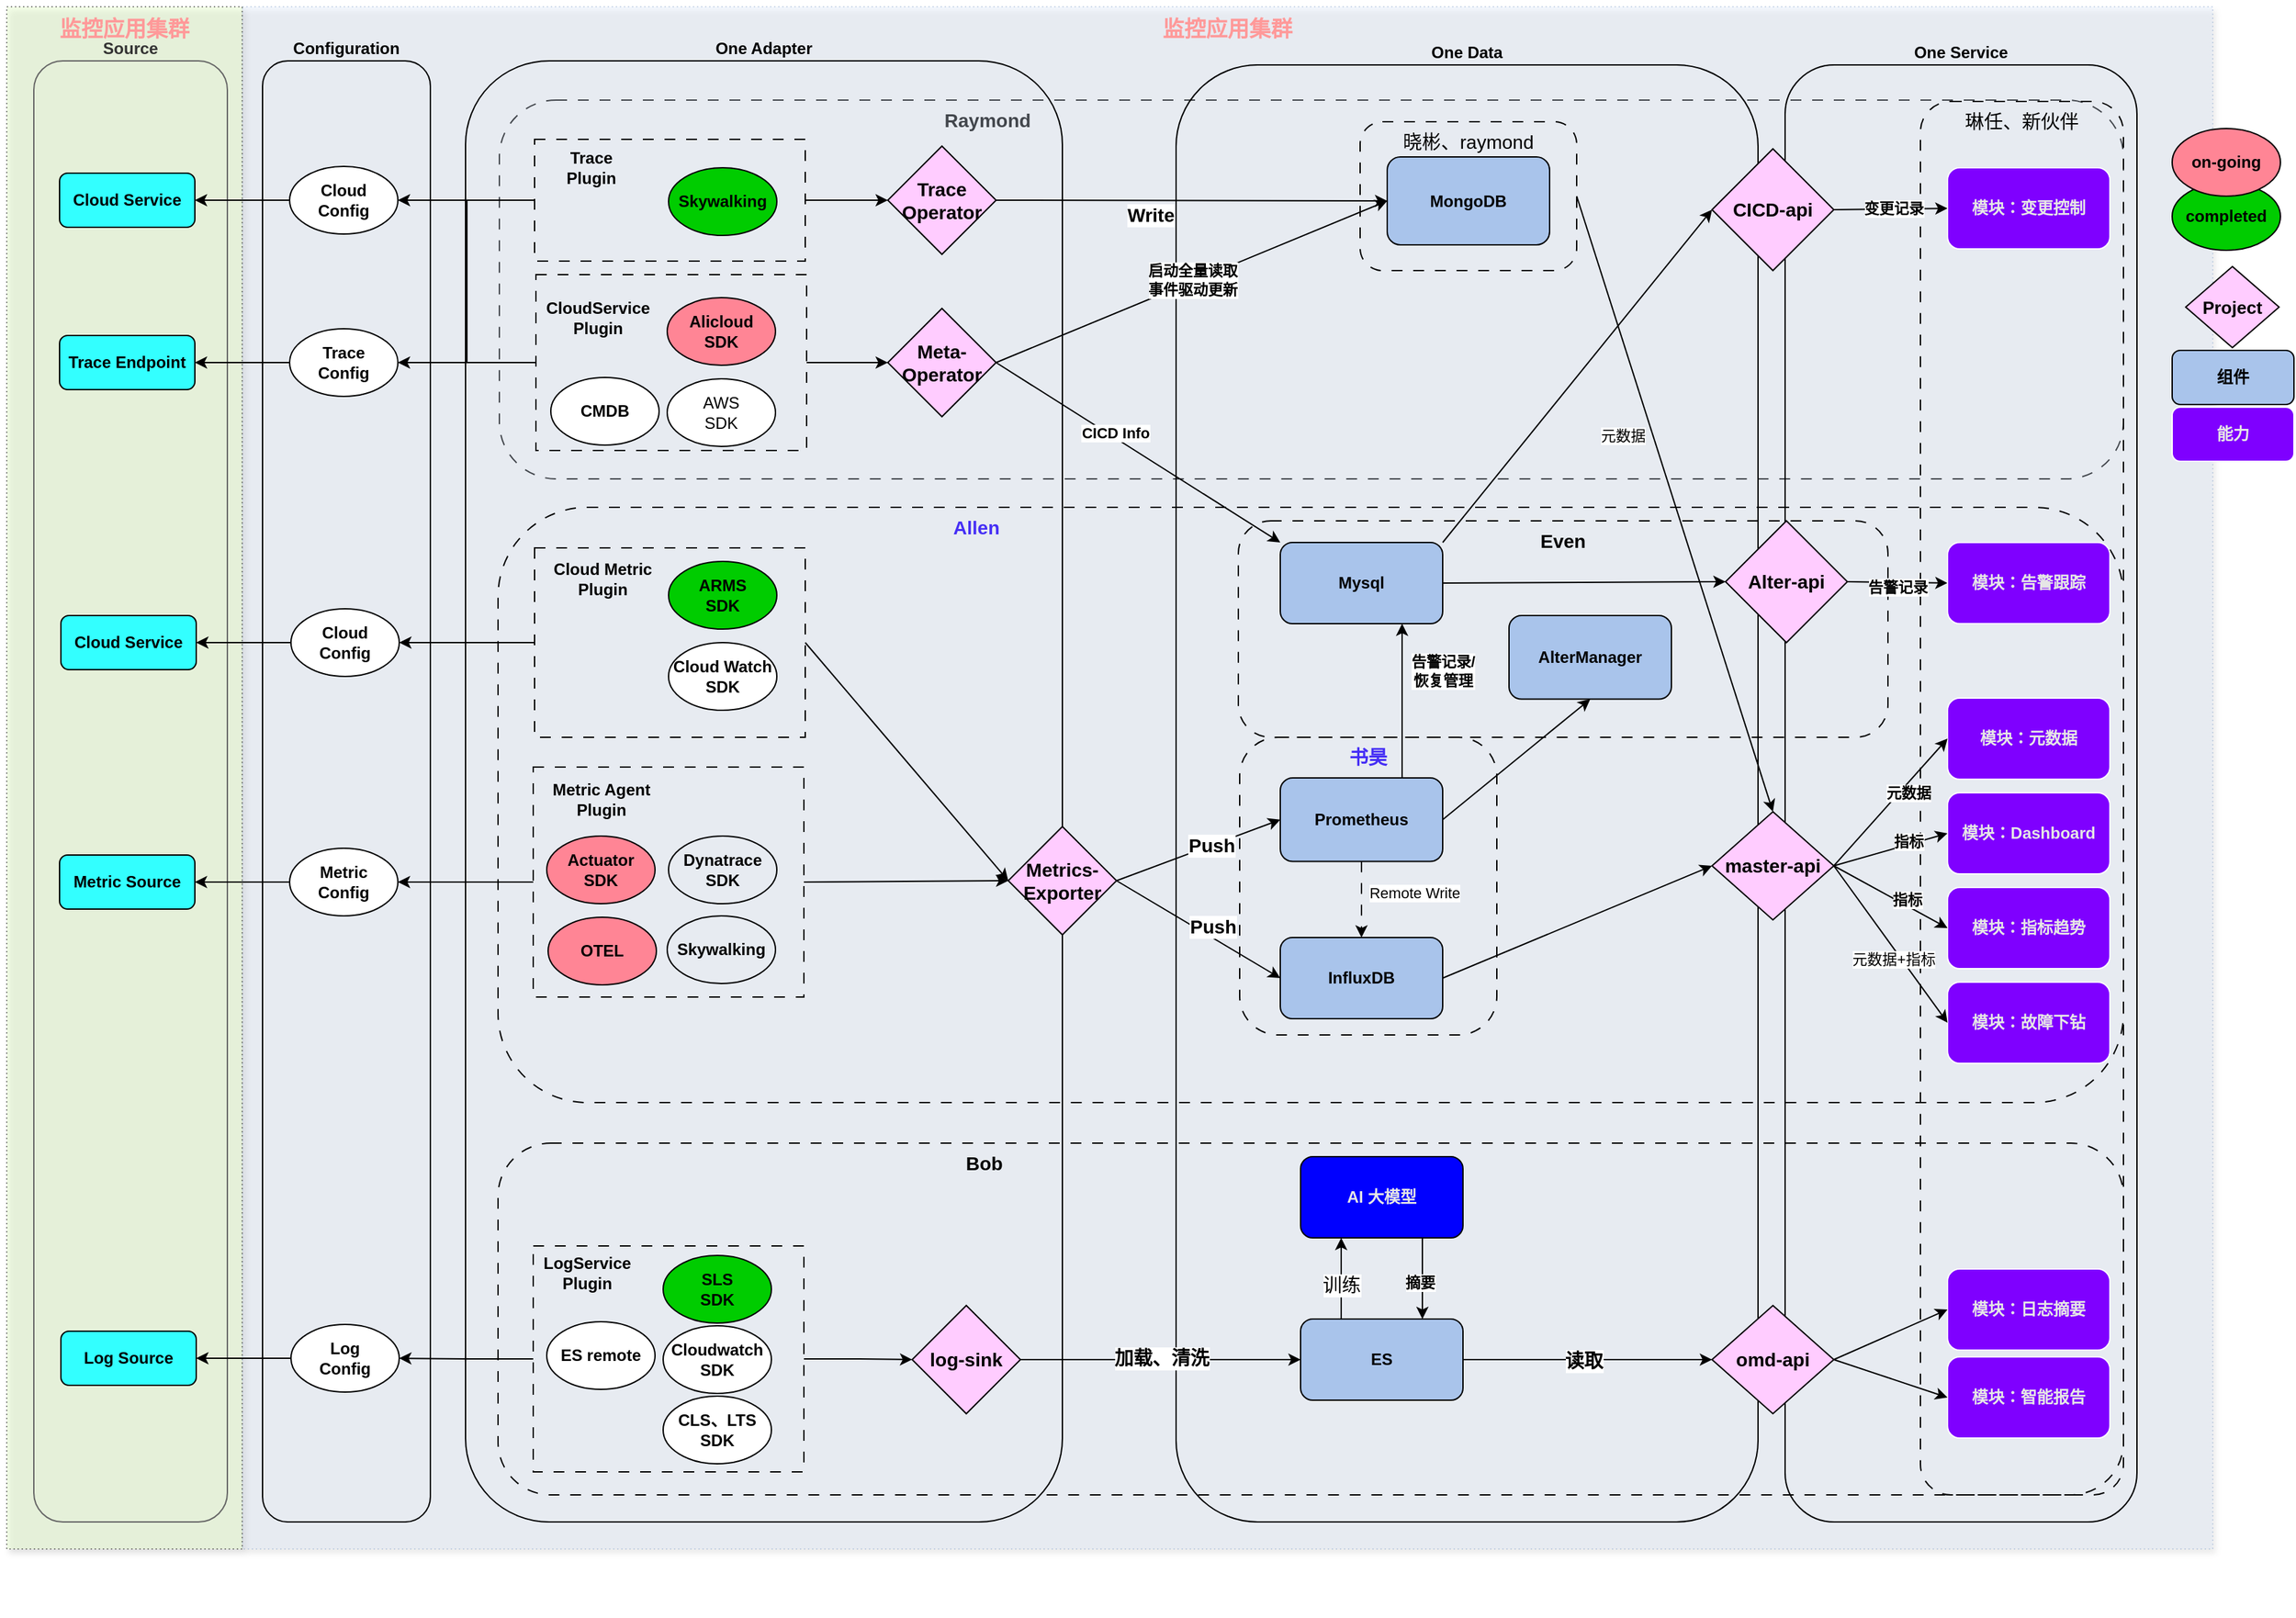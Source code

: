 <mxfile version="21.7.2" type="github" pages="4">
  <diagram name="sre-product" id="N1-KNFquu0YFQFn82y0o">
    <mxGraphModel dx="2665" dy="2145" grid="1" gridSize="10" guides="0" tooltips="1" connect="1" arrows="1" fold="1" page="1" pageScale="1" pageWidth="827" pageHeight="1169" math="0" shadow="0">
      <root>
        <mxCell id="0" />
        <mxCell id="1" parent="0" />
        <mxCell id="Uf4ihw__WMp9rh9Pb5De-132" value="&lt;b&gt;Raymond&amp;nbsp; &amp;nbsp; &amp;nbsp; &amp;nbsp; &amp;nbsp; &amp;nbsp; &amp;nbsp; &amp;nbsp; &amp;nbsp; &amp;nbsp; &amp;nbsp; &amp;nbsp; &amp;nbsp; &amp;nbsp; &amp;nbsp; &amp;nbsp; &amp;nbsp; &amp;nbsp; &amp;nbsp; &amp;nbsp; &amp;nbsp; &amp;nbsp; &amp;nbsp; &amp;nbsp; &amp;nbsp; &amp;nbsp; &amp;nbsp; &amp;nbsp; &amp;nbsp; &amp;nbsp; &amp;nbsp; &amp;nbsp; &amp;nbsp; &amp;nbsp; &amp;nbsp; &amp;nbsp; &amp;nbsp; &amp;nbsp; &amp;nbsp; &amp;nbsp; &amp;nbsp; &amp;nbsp; &amp;nbsp; &amp;nbsp; &amp;nbsp; &amp;nbsp; &amp;nbsp; &amp;nbsp; &amp;nbsp; &amp;nbsp; &amp;nbsp; &amp;nbsp; &amp;nbsp; &amp;nbsp; &amp;nbsp; &amp;nbsp; &amp;nbsp; &amp;nbsp; &amp;nbsp; &amp;nbsp; &amp;nbsp; &amp;nbsp;&lt;/b&gt;" style="rounded=1;whiteSpace=wrap;html=1;fillColor=none;dashed=1;dashPattern=8 8;verticalAlign=top;horizontal=1;fontSize=14;" parent="1" vertex="1">
          <mxGeometry x="-446" y="-1091" width="1200" height="280" as="geometry" />
        </mxCell>
        <mxCell id="yH-I_deU1Ts9g914RF5G-15" value="" style="group" parent="1" vertex="1" connectable="0">
          <mxGeometry x="-810" y="-1160" width="1630" height="1140" as="geometry" />
        </mxCell>
        <mxCell id="axlJpJIH7ohh_0OiFWJf-36" value="&lt;b&gt;&lt;font color=&quot;#ff9999&quot; style=&quot;font-size: 16px;&quot;&gt;监控应用集群&lt;/font&gt;&lt;/b&gt;" style="rounded=0;whiteSpace=wrap;html=1;fillColor=#dae8fc;dashed=1;dashPattern=1 2;verticalAlign=top;horizontal=1;fontSize=14;shadow=1;strokeColor=#6c8ebf;opacity=30;" parent="yH-I_deU1Ts9g914RF5G-15" vertex="1">
          <mxGeometry x="173.972" width="1456.028" height="1140" as="geometry" />
        </mxCell>
        <mxCell id="axlJpJIH7ohh_0OiFWJf-37" value="&lt;b&gt;&lt;font color=&quot;#ff9999&quot; style=&quot;font-size: 16px;&quot;&gt;监控应用集群&lt;/font&gt;&lt;/b&gt;" style="rounded=0;whiteSpace=wrap;html=1;fillColor=#E6FFCC;dashed=1;dashPattern=1 2;verticalAlign=top;horizontal=1;fontSize=14;shadow=1;opacity=45;" parent="yH-I_deU1Ts9g914RF5G-15" vertex="1">
          <mxGeometry width="173.972" height="1140" as="geometry" />
        </mxCell>
        <mxCell id="yH-I_deU1Ts9g914RF5G-14" value="" style="group" parent="1" vertex="1" connectable="0">
          <mxGeometry x="-790" y="-1120" width="1554" height="1150" as="geometry" />
        </mxCell>
        <mxCell id="Uf4ihw__WMp9rh9Pb5De-74" value="Source" style="rounded=1;whiteSpace=wrap;html=1;labelPosition=center;verticalLabelPosition=top;align=center;verticalAlign=bottom;fontStyle=1;fillColor=none;fontColor=#333333;strokeColor=#666666;" parent="yH-I_deU1Ts9g914RF5G-14" vertex="1">
          <mxGeometry width="143" height="1080" as="geometry" />
        </mxCell>
        <mxCell id="QkV-Cp4CuRcncDUJaHf6-42" value="One Adapter" style="rounded=1;whiteSpace=wrap;html=1;fillColor=none;labelPosition=center;verticalLabelPosition=top;align=center;verticalAlign=bottom;fontStyle=1;arcSize=14;" parent="yH-I_deU1Ts9g914RF5G-14" vertex="1">
          <mxGeometry x="319" width="441" height="1080" as="geometry" />
        </mxCell>
        <mxCell id="QkV-Cp4CuRcncDUJaHf6-33" value="One Data" style="rounded=1;whiteSpace=wrap;html=1;fillColor=none;labelPosition=center;verticalLabelPosition=top;align=center;verticalAlign=bottom;fontStyle=1;movable=1;resizable=1;rotatable=1;deletable=1;editable=1;locked=0;connectable=1;arcSize=14;" parent="yH-I_deU1Ts9g914RF5G-14" vertex="1">
          <mxGeometry x="844" y="3" width="430" height="1077" as="geometry" />
        </mxCell>
        <mxCell id="QkV-Cp4CuRcncDUJaHf6-35" value="One Service" style="rounded=1;whiteSpace=wrap;html=1;fillColor=none;labelPosition=center;verticalLabelPosition=top;align=center;verticalAlign=bottom;fontStyle=1;arcSize=14;" parent="yH-I_deU1Ts9g914RF5G-14" vertex="1">
          <mxGeometry x="1294" y="3" width="260" height="1077" as="geometry" />
        </mxCell>
        <mxCell id="Uf4ihw__WMp9rh9Pb5De-73" value="Configuration" style="rounded=1;whiteSpace=wrap;html=1;fillColor=none;labelPosition=center;verticalLabelPosition=top;align=center;verticalAlign=bottom;fontStyle=1" parent="yH-I_deU1Ts9g914RF5G-14" vertex="1">
          <mxGeometry x="169" width="124" height="1080" as="geometry" />
        </mxCell>
        <mxCell id="yH-I_deU1Ts9g914RF5G-22" style="edgeStyle=orthogonalEdgeStyle;rounded=0;orthogonalLoop=1;jettySize=auto;html=1;exitX=0;exitY=0.5;exitDx=0;exitDy=0;entryX=1;entryY=0.5;entryDx=0;entryDy=0;" parent="yH-I_deU1Ts9g914RF5G-14" source="yH-I_deU1Ts9g914RF5G-20" target="yH-I_deU1Ts9g914RF5G-21" edge="1">
          <mxGeometry relative="1" as="geometry" />
        </mxCell>
        <mxCell id="yH-I_deU1Ts9g914RF5G-20" value="Cloud&lt;br&gt;Config" style="ellipse;whiteSpace=wrap;html=1;fontStyle=1" parent="yH-I_deU1Ts9g914RF5G-14" vertex="1">
          <mxGeometry x="190" y="405" width="80" height="50" as="geometry" />
        </mxCell>
        <mxCell id="yH-I_deU1Ts9g914RF5G-21" value="Cloud Service" style="rounded=1;whiteSpace=wrap;html=1;fontStyle=1;fillColor=#33FFFF;" parent="yH-I_deU1Ts9g914RF5G-14" vertex="1">
          <mxGeometry x="20" y="410" width="100" height="40" as="geometry" />
        </mxCell>
        <mxCell id="yH-I_deU1Ts9g914RF5G-26" value="" style="group" parent="yH-I_deU1Ts9g914RF5G-14" vertex="1" connectable="0">
          <mxGeometry x="980" y="45" width="160" height="110" as="geometry" />
        </mxCell>
        <mxCell id="Uf4ihw__WMp9rh9Pb5De-131" value="晓彬、raymond" style="rounded=1;whiteSpace=wrap;html=1;fillColor=none;dashed=1;dashPattern=8 8;verticalAlign=top;horizontal=1;fontSize=14;" parent="yH-I_deU1Ts9g914RF5G-26" vertex="1">
          <mxGeometry width="160" height="110" as="geometry" />
        </mxCell>
        <mxCell id="QkV-Cp4CuRcncDUJaHf6-64" value="MongoDB" style="rounded=1;whiteSpace=wrap;html=1;fontStyle=1;fillColor=#A9C4EB;" parent="yH-I_deU1Ts9g914RF5G-26" vertex="1">
          <mxGeometry x="20" y="26" width="120" height="65" as="geometry" />
        </mxCell>
        <mxCell id="Uf4ihw__WMp9rh9Pb5De-135" value="&lt;font color=&quot;#452ef5&quot;&gt;&lt;b&gt;Allen&amp;nbsp; &amp;nbsp; &amp;nbsp; &amp;nbsp; &amp;nbsp; &amp;nbsp; &amp;nbsp; &amp;nbsp; &amp;nbsp; &amp;nbsp; &amp;nbsp; &amp;nbsp; &amp;nbsp; &amp;nbsp; &amp;nbsp; &amp;nbsp; &amp;nbsp; &amp;nbsp; &amp;nbsp; &amp;nbsp; &amp;nbsp; &amp;nbsp; &amp;nbsp; &amp;nbsp; &amp;nbsp; &amp;nbsp; &amp;nbsp; &amp;nbsp; &amp;nbsp; &amp;nbsp; &amp;nbsp; &amp;nbsp; &amp;nbsp; &amp;nbsp; &amp;nbsp; &amp;nbsp; &amp;nbsp; &amp;nbsp; &amp;nbsp; &amp;nbsp; &amp;nbsp; &amp;nbsp; &amp;nbsp; &amp;nbsp; &amp;nbsp; &amp;nbsp; &amp;nbsp; &amp;nbsp; &amp;nbsp; &amp;nbsp; &amp;nbsp; &amp;nbsp; &amp;nbsp; &amp;nbsp; &amp;nbsp; &amp;nbsp; &amp;nbsp; &amp;nbsp; &amp;nbsp; &amp;nbsp; &amp;nbsp; &amp;nbsp; &amp;nbsp; &amp;nbsp;&lt;/b&gt;&lt;/font&gt;" style="rounded=1;whiteSpace=wrap;html=1;fillColor=none;dashed=1;dashPattern=8 8;verticalAlign=top;horizontal=1;fontSize=14;fontStyle=0" parent="1" vertex="1">
          <mxGeometry x="-447" y="-790" width="1201" height="440" as="geometry" />
        </mxCell>
        <mxCell id="yH-I_deU1Ts9g914RF5G-1" value="" style="group" parent="1" vertex="1" connectable="0">
          <mxGeometry x="-771" y="-608" width="700" height="190" as="geometry" />
        </mxCell>
        <mxCell id="Uf4ihw__WMp9rh9Pb5De-79" value="Metric&lt;br&gt;Config" style="ellipse;whiteSpace=wrap;html=1;fontStyle=1" parent="yH-I_deU1Ts9g914RF5G-1" vertex="1">
          <mxGeometry x="170" y="70" width="80" height="50" as="geometry" />
        </mxCell>
        <mxCell id="Uf4ihw__WMp9rh9Pb5De-87" value="Metric Source" style="rounded=1;whiteSpace=wrap;html=1;fontStyle=1;fillColor=#33FFFF;" parent="yH-I_deU1Ts9g914RF5G-1" vertex="1">
          <mxGeometry y="75" width="100" height="40" as="geometry" />
        </mxCell>
        <mxCell id="Uf4ihw__WMp9rh9Pb5De-91" style="edgeStyle=orthogonalEdgeStyle;rounded=0;orthogonalLoop=1;jettySize=auto;html=1;exitX=0;exitY=0.5;exitDx=0;exitDy=0;entryX=1;entryY=0.5;entryDx=0;entryDy=0;" parent="yH-I_deU1Ts9g914RF5G-1" source="Uf4ihw__WMp9rh9Pb5De-79" target="Uf4ihw__WMp9rh9Pb5De-87" edge="1">
          <mxGeometry relative="1" as="geometry" />
        </mxCell>
        <mxCell id="Uf4ihw__WMp9rh9Pb5De-83" style="edgeStyle=orthogonalEdgeStyle;rounded=0;orthogonalLoop=1;jettySize=auto;html=1;exitX=0;exitY=0.5;exitDx=0;exitDy=0;entryX=1;entryY=0.5;entryDx=0;entryDy=0;" parent="yH-I_deU1Ts9g914RF5G-1" source="Uf4ihw__WMp9rh9Pb5De-64" target="Uf4ihw__WMp9rh9Pb5De-79" edge="1">
          <mxGeometry relative="1" as="geometry" />
        </mxCell>
        <mxCell id="yH-I_deU1Ts9g914RF5G-11" value="" style="group" parent="yH-I_deU1Ts9g914RF5G-1" vertex="1" connectable="0">
          <mxGeometry x="350" y="10" width="200" height="170" as="geometry" />
        </mxCell>
        <mxCell id="Uf4ihw__WMp9rh9Pb5De-64" value="" style="rounded=0;whiteSpace=wrap;html=1;dashed=1;dashPattern=8 8;fillColor=none;" parent="yH-I_deU1Ts9g914RF5G-11" vertex="1">
          <mxGeometry width="200" height="170" as="geometry" />
        </mxCell>
        <mxCell id="Uf4ihw__WMp9rh9Pb5De-57" value="Dynatrace&lt;br&gt;SDK" style="ellipse;whiteSpace=wrap;html=1;fontStyle=1;fillColor=none;" parent="yH-I_deU1Ts9g914RF5G-11" vertex="1">
          <mxGeometry x="100" y="51" width="80" height="50" as="geometry" />
        </mxCell>
        <mxCell id="axlJpJIH7ohh_0OiFWJf-12" value="Actuator&lt;br&gt;SDK" style="ellipse;whiteSpace=wrap;html=1;fontStyle=1;fillColor=#FF8595;" parent="yH-I_deU1Ts9g914RF5G-11" vertex="1">
          <mxGeometry x="10" y="51" width="80" height="50" as="geometry" />
        </mxCell>
        <mxCell id="axlJpJIH7ohh_0OiFWJf-25" value="Skywalking" style="ellipse;whiteSpace=wrap;html=1;fontStyle=1;fillColor=none;" parent="yH-I_deU1Ts9g914RF5G-11" vertex="1">
          <mxGeometry x="99" y="110" width="80" height="50" as="geometry" />
        </mxCell>
        <mxCell id="Uf4ihw__WMp9rh9Pb5De-66" value="&lt;b&gt;Metric Agent&lt;br&gt;Plugin&lt;/b&gt;" style="text;strokeColor=none;align=center;fillColor=none;html=1;verticalAlign=middle;whiteSpace=wrap;rounded=0;" parent="yH-I_deU1Ts9g914RF5G-11" vertex="1">
          <mxGeometry x="11" y="9" width="79" height="30" as="geometry" />
        </mxCell>
        <mxCell id="z__14awDLPAWtD7sjUGG-1" value="OTEL" style="ellipse;whiteSpace=wrap;html=1;fontStyle=1;fillColor=#FF8595;" vertex="1" parent="yH-I_deU1Ts9g914RF5G-11">
          <mxGeometry x="11" y="111" width="80" height="50" as="geometry" />
        </mxCell>
        <mxCell id="Uf4ihw__WMp9rh9Pb5De-130" value="琳任、新伙伴" style="rounded=1;whiteSpace=wrap;html=1;fillColor=none;dashed=1;dashPattern=8 8;verticalAlign=top;horizontal=1;fontSize=14;" parent="1" vertex="1">
          <mxGeometry x="604" y="-1090" width="150" height="1030" as="geometry" />
        </mxCell>
        <mxCell id="Uf4ihw__WMp9rh9Pb5De-127" value="Even" style="rounded=1;whiteSpace=wrap;html=1;fillColor=none;dashed=1;dashPattern=8 8;verticalAlign=top;horizontal=1;fontSize=14;fontStyle=1" parent="1" vertex="1">
          <mxGeometry x="100" y="-780" width="480" height="160" as="geometry" />
        </mxCell>
        <mxCell id="QkV-Cp4CuRcncDUJaHf6-58" style="rounded=0;orthogonalLoop=1;jettySize=auto;html=1;exitX=1;exitY=0.5;exitDx=0;exitDy=0;entryX=0;entryY=0.5;entryDx=0;entryDy=0;" parent="1" source="Uf4ihw__WMp9rh9Pb5De-17" target="QkV-Cp4CuRcncDUJaHf6-65" edge="1">
          <mxGeometry relative="1" as="geometry">
            <mxPoint x="19" y="-547" as="targetPoint" />
            <mxPoint x="-41" y="-547" as="sourcePoint" />
          </mxGeometry>
        </mxCell>
        <mxCell id="Uf4ihw__WMp9rh9Pb5De-69" value="&lt;font style=&quot;font-size: 14px;&quot;&gt;Push&lt;/font&gt;" style="edgeLabel;html=1;align=center;verticalAlign=middle;resizable=0;points=[];fontStyle=1" parent="QkV-Cp4CuRcncDUJaHf6-58" vertex="1" connectable="0">
          <mxGeometry x="-0.054" y="-1" relative="1" as="geometry">
            <mxPoint x="12" y="-6" as="offset" />
          </mxGeometry>
        </mxCell>
        <mxCell id="Uf4ihw__WMp9rh9Pb5De-106" style="rounded=0;orthogonalLoop=1;jettySize=auto;html=1;exitX=0.75;exitY=0;exitDx=0;exitDy=0;entryX=0.75;entryY=1;entryDx=0;entryDy=0;" parent="1" source="QkV-Cp4CuRcncDUJaHf6-65" target="Uf4ihw__WMp9rh9Pb5De-104" edge="1">
          <mxGeometry relative="1" as="geometry">
            <mxPoint x="174.56" y="-785.212" as="sourcePoint" />
            <mxPoint x="210" y="-700" as="targetPoint" />
          </mxGeometry>
        </mxCell>
        <mxCell id="Uf4ihw__WMp9rh9Pb5De-108" value="告警记录/&lt;br&gt;恢复管理" style="edgeLabel;html=1;align=center;verticalAlign=middle;resizable=0;points=[];fontStyle=1" parent="Uf4ihw__WMp9rh9Pb5De-106" vertex="1" connectable="0">
          <mxGeometry x="0.119" y="2" relative="1" as="geometry">
            <mxPoint x="32" y="-15" as="offset" />
          </mxGeometry>
        </mxCell>
        <mxCell id="QkV-Cp4CuRcncDUJaHf6-71" style="rounded=0;orthogonalLoop=1;jettySize=auto;html=1;exitX=1;exitY=0.5;exitDx=0;exitDy=0;entryX=0.5;entryY=0;entryDx=0;entryDy=0;" parent="1" source="Uf4ihw__WMp9rh9Pb5De-131" target="Uf4ihw__WMp9rh9Pb5De-34" edge="1">
          <mxGeometry relative="1" as="geometry">
            <mxPoint x="394" y="-985" as="targetPoint" />
          </mxGeometry>
        </mxCell>
        <mxCell id="axlJpJIH7ohh_0OiFWJf-58" value="元数据" style="edgeLabel;html=1;align=center;verticalAlign=middle;resizable=0;points=[];" parent="QkV-Cp4CuRcncDUJaHf6-71" vertex="1" connectable="0">
          <mxGeometry x="0.066" y="1" relative="1" as="geometry">
            <mxPoint x="-44" y="-65" as="offset" />
          </mxGeometry>
        </mxCell>
        <mxCell id="QkV-Cp4CuRcncDUJaHf6-54" style="edgeStyle=orthogonalEdgeStyle;rounded=0;orthogonalLoop=1;jettySize=auto;html=1;exitX=1;exitY=0.5;exitDx=0;exitDy=0;entryX=0;entryY=0.5;entryDx=0;entryDy=0;" parent="1" edge="1">
          <mxGeometry relative="1" as="geometry">
            <mxPoint x="1140" y="513" as="sourcePoint" />
          </mxGeometry>
        </mxCell>
        <mxCell id="Uf4ihw__WMp9rh9Pb5De-35" style="rounded=0;orthogonalLoop=1;jettySize=auto;html=1;exitX=1;exitY=0.5;exitDx=0;exitDy=0;entryX=0;entryY=0.5;entryDx=0;entryDy=0;" parent="1" source="QkV-Cp4CuRcncDUJaHf6-66" target="Uf4ihw__WMp9rh9Pb5De-34" edge="1">
          <mxGeometry relative="1" as="geometry" />
        </mxCell>
        <mxCell id="Uf4ihw__WMp9rh9Pb5De-114" style="rounded=0;orthogonalLoop=1;jettySize=auto;html=1;exitX=1;exitY=0.5;exitDx=0;exitDy=0;entryX=0;entryY=0.5;entryDx=0;entryDy=0;" parent="1" source="Uf4ihw__WMp9rh9Pb5De-104" target="Uf4ihw__WMp9rh9Pb5De-110" edge="1">
          <mxGeometry relative="1" as="geometry" />
        </mxCell>
        <mxCell id="Uf4ihw__WMp9rh9Pb5De-118" style="rounded=0;orthogonalLoop=1;jettySize=auto;html=1;exitX=1;exitY=0;exitDx=0;exitDy=0;entryX=0;entryY=0.5;entryDx=0;entryDy=0;" parent="1" source="Uf4ihw__WMp9rh9Pb5De-104" target="Uf4ihw__WMp9rh9Pb5De-115" edge="1">
          <mxGeometry relative="1" as="geometry" />
        </mxCell>
        <mxCell id="Uf4ihw__WMp9rh9Pb5De-104" value="Mysql" style="rounded=1;whiteSpace=wrap;html=1;fontStyle=1;fillColor=#A9C4EB;" parent="1" vertex="1">
          <mxGeometry x="131" y="-764" width="120" height="60" as="geometry" />
        </mxCell>
        <mxCell id="Uf4ihw__WMp9rh9Pb5De-111" style="rounded=0;orthogonalLoop=1;jettySize=auto;html=1;exitX=1;exitY=0.5;exitDx=0;exitDy=0;entryX=0;entryY=0.5;entryDx=0;entryDy=0;" parent="1" source="Uf4ihw__WMp9rh9Pb5De-110" target="Uf4ihw__WMp9rh9Pb5De-149" edge="1">
          <mxGeometry relative="1" as="geometry" />
        </mxCell>
        <mxCell id="Uf4ihw__WMp9rh9Pb5De-123" value="告警记录" style="edgeLabel;html=1;align=center;verticalAlign=middle;resizable=0;points=[];fontStyle=1" parent="Uf4ihw__WMp9rh9Pb5De-111" vertex="1" connectable="0">
          <mxGeometry x="-0.0" y="-3" relative="1" as="geometry">
            <mxPoint as="offset" />
          </mxGeometry>
        </mxCell>
        <mxCell id="Uf4ihw__WMp9rh9Pb5De-110" value="&lt;span style=&quot;font-size: 14px;&quot;&gt;Alter-api&lt;/span&gt;" style="rhombus;whiteSpace=wrap;html=1;fontStyle=1;fillColor=#FFCCFF;" parent="1" vertex="1">
          <mxGeometry x="460" y="-780" width="90" height="90" as="geometry" />
        </mxCell>
        <mxCell id="Uf4ihw__WMp9rh9Pb5De-116" style="rounded=0;orthogonalLoop=1;jettySize=auto;html=1;exitX=1;exitY=0.5;exitDx=0;exitDy=0;entryX=0;entryY=0;entryDx=0;entryDy=0;" parent="1" source="Uf4ihw__WMp9rh9Pb5De-54" target="Uf4ihw__WMp9rh9Pb5De-104" edge="1">
          <mxGeometry relative="1" as="geometry" />
        </mxCell>
        <mxCell id="Uf4ihw__WMp9rh9Pb5De-117" value="&lt;span&gt;CICD Info&lt;/span&gt;" style="edgeLabel;html=1;align=center;verticalAlign=middle;resizable=0;points=[];fontStyle=1" parent="Uf4ihw__WMp9rh9Pb5De-116" vertex="1" connectable="0">
          <mxGeometry x="0.446" relative="1" as="geometry">
            <mxPoint x="-64" y="-44" as="offset" />
          </mxGeometry>
        </mxCell>
        <mxCell id="Uf4ihw__WMp9rh9Pb5De-149" value="&lt;font color=&quot;#e6e6e6&quot;&gt;模块：告警跟踪&lt;/font&gt;" style="rounded=1;whiteSpace=wrap;html=1;fillColor=#7F00FF;fontStyle=1;strokeColor=#FFFFFF;" parent="1" vertex="1">
          <mxGeometry x="624" y="-764" width="120" height="60" as="geometry" />
        </mxCell>
        <mxCell id="axlJpJIH7ohh_0OiFWJf-19" value="" style="group" parent="1" vertex="1" connectable="0">
          <mxGeometry x="450" y="-589" width="294" height="270" as="geometry" />
        </mxCell>
        <mxCell id="yH-I_deU1Ts9g914RF5G-7" value="" style="group" parent="axlJpJIH7ohh_0OiFWJf-19" vertex="1" connectable="0">
          <mxGeometry y="-60" width="294" height="270" as="geometry" />
        </mxCell>
        <mxCell id="Uf4ihw__WMp9rh9Pb5De-34" value="&lt;span style=&quot;font-size: 14px;&quot;&gt;master-api&lt;/span&gt;" style="rhombus;whiteSpace=wrap;html=1;fontStyle=1;fillColor=#FFCCFF;" parent="yH-I_deU1Ts9g914RF5G-7" vertex="1">
          <mxGeometry y="84" width="90" height="80" as="geometry" />
        </mxCell>
        <mxCell id="Uf4ihw__WMp9rh9Pb5De-150" value="&lt;font color=&quot;#e6e6e6&quot;&gt;模块：Dashboard&lt;/font&gt;" style="rounded=1;whiteSpace=wrap;html=1;fillColor=#7F00FF;fontStyle=1;strokeColor=#FFFFFF;" parent="yH-I_deU1Ts9g914RF5G-7" vertex="1">
          <mxGeometry x="174" y="70" width="120" height="60" as="geometry" />
        </mxCell>
        <mxCell id="Uf4ihw__WMp9rh9Pb5De-151" value="&lt;font color=&quot;#e6e6e6&quot;&gt;模块：元数据&lt;/font&gt;" style="rounded=1;whiteSpace=wrap;html=1;fillColor=#7F00FF;fontStyle=1;strokeColor=#FFFFFF;" parent="yH-I_deU1Ts9g914RF5G-7" vertex="1">
          <mxGeometry x="174" width="120" height="60" as="geometry" />
        </mxCell>
        <mxCell id="Uf4ihw__WMp9rh9Pb5De-156" value="&lt;font color=&quot;#e6e6e6&quot;&gt;模块：指标趋势&lt;/font&gt;" style="rounded=1;whiteSpace=wrap;html=1;fillColor=#7F00FF;fontStyle=1;strokeColor=#FFFFFF;" parent="yH-I_deU1Ts9g914RF5G-7" vertex="1">
          <mxGeometry x="174" y="140" width="120" height="60" as="geometry" />
        </mxCell>
        <mxCell id="Uf4ihw__WMp9rh9Pb5De-157" value="&lt;font color=&quot;#e6e6e6&quot;&gt;模块：故障下钻&lt;/font&gt;" style="rounded=1;whiteSpace=wrap;html=1;fillColor=#7F00FF;fontStyle=1;strokeColor=#FFFFFF;" parent="yH-I_deU1Ts9g914RF5G-7" vertex="1">
          <mxGeometry x="174" y="210" width="120" height="60" as="geometry" />
        </mxCell>
        <mxCell id="Uf4ihw__WMp9rh9Pb5De-26" style="rounded=0;orthogonalLoop=1;jettySize=auto;html=1;exitX=1;exitY=0.5;exitDx=0;exitDy=0;entryX=0;entryY=0.5;entryDx=0;entryDy=0;" parent="yH-I_deU1Ts9g914RF5G-7" source="Uf4ihw__WMp9rh9Pb5De-34" target="Uf4ihw__WMp9rh9Pb5De-150" edge="1">
          <mxGeometry relative="1" as="geometry">
            <mxPoint x="1300" y="175" as="sourcePoint" />
          </mxGeometry>
        </mxCell>
        <mxCell id="Uf4ihw__WMp9rh9Pb5De-37" value="指标" style="edgeLabel;html=1;align=center;verticalAlign=middle;resizable=0;points=[];fontStyle=1" parent="Uf4ihw__WMp9rh9Pb5De-26" vertex="1" connectable="0">
          <mxGeometry x="-0.328" y="-1" relative="1" as="geometry">
            <mxPoint x="26" y="-11" as="offset" />
          </mxGeometry>
        </mxCell>
        <mxCell id="Uf4ihw__WMp9rh9Pb5De-152" style="rounded=0;orthogonalLoop=1;jettySize=auto;html=1;exitX=1;exitY=0.5;exitDx=0;exitDy=0;entryX=0;entryY=0.5;entryDx=0;entryDy=0;" parent="yH-I_deU1Ts9g914RF5G-7" source="Uf4ihw__WMp9rh9Pb5De-34" target="Uf4ihw__WMp9rh9Pb5De-151" edge="1">
          <mxGeometry relative="1" as="geometry">
            <mxPoint x="1310" y="530" as="sourcePoint" />
            <mxPoint x="1440" y="530" as="targetPoint" />
          </mxGeometry>
        </mxCell>
        <mxCell id="Uf4ihw__WMp9rh9Pb5De-153" value="元数据" style="edgeLabel;html=1;align=center;verticalAlign=middle;resizable=0;points=[];fontStyle=1" parent="Uf4ihw__WMp9rh9Pb5De-152" vertex="1" connectable="0">
          <mxGeometry x="-0.328" y="-1" relative="1" as="geometry">
            <mxPoint x="26" y="-23" as="offset" />
          </mxGeometry>
        </mxCell>
        <mxCell id="Uf4ihw__WMp9rh9Pb5De-158" style="rounded=0;orthogonalLoop=1;jettySize=auto;html=1;entryX=0;entryY=0.5;entryDx=0;entryDy=0;exitX=1;exitY=0.5;exitDx=0;exitDy=0;" parent="yH-I_deU1Ts9g914RF5G-7" source="Uf4ihw__WMp9rh9Pb5De-34" target="Uf4ihw__WMp9rh9Pb5De-156" edge="1">
          <mxGeometry relative="1" as="geometry">
            <mxPoint x="1300" y="520" as="sourcePoint" />
            <mxPoint x="1440" y="490" as="targetPoint" />
          </mxGeometry>
        </mxCell>
        <mxCell id="Uf4ihw__WMp9rh9Pb5De-159" value="指标" style="edgeLabel;html=1;align=center;verticalAlign=middle;resizable=0;points=[];fontStyle=1" parent="Uf4ihw__WMp9rh9Pb5De-158" vertex="1" connectable="0">
          <mxGeometry x="-0.328" y="-1" relative="1" as="geometry">
            <mxPoint x="26" y="9" as="offset" />
          </mxGeometry>
        </mxCell>
        <mxCell id="Uf4ihw__WMp9rh9Pb5De-160" style="rounded=0;orthogonalLoop=1;jettySize=auto;html=1;exitX=1;exitY=0.5;exitDx=0;exitDy=0;entryX=0;entryY=0.5;entryDx=0;entryDy=0;" parent="yH-I_deU1Ts9g914RF5G-7" source="Uf4ihw__WMp9rh9Pb5De-34" target="Uf4ihw__WMp9rh9Pb5De-157" edge="1">
          <mxGeometry relative="1" as="geometry" />
        </mxCell>
        <mxCell id="Uf4ihw__WMp9rh9Pb5De-161" value="元数据+指标" style="edgeLabel;html=1;align=center;verticalAlign=middle;resizable=0;points=[];" parent="Uf4ihw__WMp9rh9Pb5De-160" vertex="1" connectable="0">
          <mxGeometry x="0.126" relative="1" as="geometry">
            <mxPoint x="-3" y="4" as="offset" />
          </mxGeometry>
        </mxCell>
        <mxCell id="axlJpJIH7ohh_0OiFWJf-39" value="" style="rounded=0;orthogonalLoop=1;jettySize=auto;html=1;exitX=1;exitY=0.5;exitDx=0;exitDy=0;entryX=0;entryY=0.5;entryDx=0;entryDy=0;" parent="1" source="Uf4ihw__WMp9rh9Pb5De-17" target="QkV-Cp4CuRcncDUJaHf6-66" edge="1">
          <mxGeometry relative="1" as="geometry">
            <mxPoint x="-71" y="-611" as="sourcePoint" />
            <mxPoint x="10" y="-480" as="targetPoint" />
          </mxGeometry>
        </mxCell>
        <mxCell id="axlJpJIH7ohh_0OiFWJf-40" value="&lt;font style=&quot;font-size: 14px;&quot;&gt;Push&lt;/font&gt;" style="edgeLabel;html=1;align=center;verticalAlign=middle;resizable=0;points=[];fontStyle=1" parent="axlJpJIH7ohh_0OiFWJf-39" vertex="1" connectable="0">
          <mxGeometry x="-0.234" relative="1" as="geometry">
            <mxPoint x="24" y="6" as="offset" />
          </mxGeometry>
        </mxCell>
        <mxCell id="Uf4ihw__WMp9rh9Pb5De-120" value="AlterManager" style="rounded=1;whiteSpace=wrap;html=1;fontStyle=1;fillColor=#A9C4EB;" parent="1" vertex="1">
          <mxGeometry x="300" y="-710" width="120" height="61.8" as="geometry" />
        </mxCell>
        <mxCell id="axlJpJIH7ohh_0OiFWJf-27" style="rounded=0;orthogonalLoop=1;jettySize=auto;html=1;exitX=1;exitY=0.5;exitDx=0;exitDy=0;entryX=0.5;entryY=1;entryDx=0;entryDy=0;" parent="1" source="QkV-Cp4CuRcncDUJaHf6-65" target="Uf4ihw__WMp9rh9Pb5De-120" edge="1">
          <mxGeometry relative="1" as="geometry" />
        </mxCell>
        <mxCell id="69dbhkjmrjV_-nLnOfld-1" value="" style="group" parent="1" vertex="1" connectable="0">
          <mxGeometry x="790" y="-1070" width="90" height="246" as="geometry" />
        </mxCell>
        <mxCell id="axlJpJIH7ohh_0OiFWJf-62" value="组件" style="rounded=1;whiteSpace=wrap;html=1;fontStyle=1;fillColor=#A9C4EB;" parent="69dbhkjmrjV_-nLnOfld-1" vertex="1">
          <mxGeometry y="164" width="90" height="40" as="geometry" />
        </mxCell>
        <mxCell id="axlJpJIH7ohh_0OiFWJf-61" value="&lt;font color=&quot;#e6e6e6&quot;&gt;能力&lt;/font&gt;" style="rounded=1;whiteSpace=wrap;html=1;fillColor=#7F00FF;fontStyle=1;strokeColor=#FFFFFF;" parent="69dbhkjmrjV_-nLnOfld-1" vertex="1">
          <mxGeometry y="206" width="90" height="40" as="geometry" />
        </mxCell>
        <mxCell id="axlJpJIH7ohh_0OiFWJf-55" value="completed" style="ellipse;whiteSpace=wrap;html=1;fontStyle=1;fillColor=#00CC00;" parent="69dbhkjmrjV_-nLnOfld-1" vertex="1">
          <mxGeometry y="40" width="80" height="50" as="geometry" />
        </mxCell>
        <mxCell id="axlJpJIH7ohh_0OiFWJf-54" value="on-going" style="ellipse;whiteSpace=wrap;html=1;fontStyle=1;fillColor=#FF8595;" parent="69dbhkjmrjV_-nLnOfld-1" vertex="1">
          <mxGeometry width="80" height="50" as="geometry" />
        </mxCell>
        <mxCell id="axlJpJIH7ohh_0OiFWJf-60" value="&lt;font style=&quot;font-size: 13px;&quot;&gt;Project&lt;/font&gt;" style="rhombus;whiteSpace=wrap;html=1;fontStyle=1;fillColor=#FFCCFF;" parent="69dbhkjmrjV_-nLnOfld-1" vertex="1">
          <mxGeometry x="10" y="102" width="69" height="60" as="geometry" />
        </mxCell>
        <mxCell id="yH-I_deU1Ts9g914RF5G-6" value="" style="group" parent="1" vertex="1" connectable="0">
          <mxGeometry x="-770" y="-310" width="1524" height="250" as="geometry" />
        </mxCell>
        <mxCell id="Uf4ihw__WMp9rh9Pb5De-125" value="Bob&amp;nbsp; &amp;nbsp; &amp;nbsp; &amp;nbsp; &amp;nbsp; &amp;nbsp; &amp;nbsp; &amp;nbsp; &amp;nbsp; &amp;nbsp; &amp;nbsp; &amp;nbsp; &amp;nbsp; &amp;nbsp; &amp;nbsp; &amp;nbsp; &amp;nbsp; &amp;nbsp; &amp;nbsp; &amp;nbsp; &amp;nbsp; &amp;nbsp; &amp;nbsp; &amp;nbsp; &amp;nbsp; &amp;nbsp; &amp;nbsp; &amp;nbsp; &amp;nbsp; &amp;nbsp; &amp;nbsp; &amp;nbsp; &amp;nbsp; &amp;nbsp; &amp;nbsp; &amp;nbsp; &amp;nbsp; &amp;nbsp; &amp;nbsp; &amp;nbsp; &amp;nbsp; &amp;nbsp; &amp;nbsp; &amp;nbsp; &amp;nbsp; &amp;nbsp; &amp;nbsp; &amp;nbsp; &amp;nbsp; &amp;nbsp; &amp;nbsp; &amp;nbsp; &amp;nbsp; &amp;nbsp; &amp;nbsp; &amp;nbsp; &amp;nbsp; &amp;nbsp; &amp;nbsp; &amp;nbsp; &amp;nbsp; &amp;nbsp;&amp;nbsp;" style="rounded=1;whiteSpace=wrap;html=1;fillColor=none;dashed=1;dashPattern=8 8;verticalAlign=top;horizontal=1;fontSize=14;fontStyle=1" parent="yH-I_deU1Ts9g914RF5G-6" vertex="1">
          <mxGeometry x="323" y="-10" width="1201" height="260" as="geometry" />
        </mxCell>
        <mxCell id="Uf4ihw__WMp9rh9Pb5De-154" value="&lt;font color=&quot;#e6e6e6&quot;&gt;模块：日志摘要&lt;/font&gt;" style="rounded=1;whiteSpace=wrap;html=1;fillColor=#7F00FF;fontStyle=1;strokeColor=#FFFFFF;" parent="yH-I_deU1Ts9g914RF5G-6" vertex="1">
          <mxGeometry x="1394" y="83" width="120" height="60" as="geometry" />
        </mxCell>
        <mxCell id="hvipubZ_M8-dZnTvKtXH-1" value="&lt;font color=&quot;#e6e6e6&quot;&gt;模块：智能报告&lt;/font&gt;" style="rounded=1;whiteSpace=wrap;html=1;fillColor=#7F00FF;fontStyle=1;strokeColor=#FFFFFF;" parent="yH-I_deU1Ts9g914RF5G-6" vertex="1">
          <mxGeometry x="1394" y="148" width="120" height="60" as="geometry" />
        </mxCell>
        <mxCell id="Uf4ihw__WMp9rh9Pb5De-155" style="rounded=0;orthogonalLoop=1;jettySize=auto;html=1;exitX=1;exitY=0.5;exitDx=0;exitDy=0;entryX=0;entryY=0.5;entryDx=0;entryDy=0;" parent="yH-I_deU1Ts9g914RF5G-6" source="Uf4ihw__WMp9rh9Pb5De-23" target="Uf4ihw__WMp9rh9Pb5De-154" edge="1">
          <mxGeometry relative="1" as="geometry" />
        </mxCell>
        <mxCell id="hvipubZ_M8-dZnTvKtXH-2" style="rounded=0;orthogonalLoop=1;jettySize=auto;html=1;exitX=1;exitY=0.5;exitDx=0;exitDy=0;entryX=0;entryY=0.5;entryDx=0;entryDy=0;" parent="yH-I_deU1Ts9g914RF5G-6" source="Uf4ihw__WMp9rh9Pb5De-23" target="hvipubZ_M8-dZnTvKtXH-1" edge="1">
          <mxGeometry relative="1" as="geometry" />
        </mxCell>
        <mxCell id="QkV-Cp4CuRcncDUJaHf6-44" value="AI 大模型" style="rounded=1;whiteSpace=wrap;html=1;fontStyle=1;fillColor=#0000FF;fontColor=#E6E6E6;" parent="yH-I_deU1Ts9g914RF5G-6" vertex="1">
          <mxGeometry x="916" width="120" height="60" as="geometry" />
        </mxCell>
        <mxCell id="Uf4ihw__WMp9rh9Pb5De-80" value="Log&lt;br&gt;Config" style="ellipse;whiteSpace=wrap;html=1;fontStyle=1" parent="yH-I_deU1Ts9g914RF5G-6" vertex="1">
          <mxGeometry x="170" y="124" width="80" height="50" as="geometry" />
        </mxCell>
        <mxCell id="Uf4ihw__WMp9rh9Pb5De-88" value="Log Source" style="rounded=1;whiteSpace=wrap;html=1;fontStyle=1;fillColor=#33FFFF;" parent="yH-I_deU1Ts9g914RF5G-6" vertex="1">
          <mxGeometry y="129" width="100" height="40" as="geometry" />
        </mxCell>
        <mxCell id="QkV-Cp4CuRcncDUJaHf6-67" value="ES" style="rounded=1;whiteSpace=wrap;html=1;fillColor=#A9C4EB;fontStyle=1" parent="yH-I_deU1Ts9g914RF5G-6" vertex="1">
          <mxGeometry x="916" y="120" width="120" height="60" as="geometry" />
        </mxCell>
        <mxCell id="Uf4ihw__WMp9rh9Pb5De-23" value="&lt;span style=&quot;font-size: 14px;&quot;&gt;omd-api&lt;/span&gt;" style="rhombus;whiteSpace=wrap;html=1;fontStyle=1;fillColor=#FFCCFF;" parent="yH-I_deU1Ts9g914RF5G-6" vertex="1">
          <mxGeometry x="1220" y="110" width="90" height="80" as="geometry" />
        </mxCell>
        <mxCell id="Uf4ihw__WMp9rh9Pb5De-65" value="" style="rounded=0;whiteSpace=wrap;html=1;dashed=1;dashPattern=8 8;fillColor=none;" parent="yH-I_deU1Ts9g914RF5G-6" vertex="1">
          <mxGeometry x="349" y="66" width="200" height="167" as="geometry" />
        </mxCell>
        <mxCell id="Uf4ihw__WMp9rh9Pb5De-20" value="&lt;font style=&quot;font-size: 14px;&quot;&gt;log-sink&lt;br&gt;&lt;/font&gt;" style="rhombus;whiteSpace=wrap;html=1;fontStyle=1;fillColor=#FFCCFF;" parent="yH-I_deU1Ts9g914RF5G-6" vertex="1">
          <mxGeometry x="629" y="110" width="80" height="80" as="geometry" />
        </mxCell>
        <mxCell id="Uf4ihw__WMp9rh9Pb5De-48" value="SLS&lt;br&gt;SDK" style="ellipse;whiteSpace=wrap;html=1;fontStyle=1;fillColor=#00CC00;" parent="yH-I_deU1Ts9g914RF5G-6" vertex="1">
          <mxGeometry x="445" y="73" width="80" height="50" as="geometry" />
        </mxCell>
        <mxCell id="Uf4ihw__WMp9rh9Pb5De-50" value="Cloudwatch&lt;br&gt;SDK" style="ellipse;whiteSpace=wrap;html=1;fontStyle=1" parent="yH-I_deU1Ts9g914RF5G-6" vertex="1">
          <mxGeometry x="445" y="125" width="80" height="50" as="geometry" />
        </mxCell>
        <mxCell id="Uf4ihw__WMp9rh9Pb5De-52" value="CLS、LTS&lt;br&gt;SDK" style="ellipse;whiteSpace=wrap;html=1;fontStyle=1" parent="yH-I_deU1Ts9g914RF5G-6" vertex="1">
          <mxGeometry x="445" y="177" width="80" height="50" as="geometry" />
        </mxCell>
        <mxCell id="Uf4ihw__WMp9rh9Pb5De-89" value="ES remote" style="ellipse;whiteSpace=wrap;html=1;fontStyle=1" parent="yH-I_deU1Ts9g914RF5G-6" vertex="1">
          <mxGeometry x="359" y="122" width="80" height="50" as="geometry" />
        </mxCell>
        <mxCell id="Uf4ihw__WMp9rh9Pb5De-68" value="&lt;b&gt;LogService&lt;br&gt;Plugin&lt;/b&gt;" style="text;strokeColor=none;align=center;fillColor=none;html=1;verticalAlign=middle;whiteSpace=wrap;rounded=0;" parent="yH-I_deU1Ts9g914RF5G-6" vertex="1">
          <mxGeometry x="349" y="71" width="80" height="30" as="geometry" />
        </mxCell>
        <mxCell id="Uf4ihw__WMp9rh9Pb5De-90" style="edgeStyle=orthogonalEdgeStyle;rounded=0;orthogonalLoop=1;jettySize=auto;html=1;exitX=0;exitY=0.5;exitDx=0;exitDy=0;entryX=1;entryY=0.5;entryDx=0;entryDy=0;" parent="yH-I_deU1Ts9g914RF5G-6" source="Uf4ihw__WMp9rh9Pb5De-80" target="Uf4ihw__WMp9rh9Pb5De-88" edge="1">
          <mxGeometry relative="1" as="geometry" />
        </mxCell>
        <mxCell id="axlJpJIH7ohh_0OiFWJf-8" style="edgeStyle=orthogonalEdgeStyle;rounded=0;orthogonalLoop=1;jettySize=auto;html=1;exitX=0.25;exitY=0;exitDx=0;exitDy=0;entryX=0.25;entryY=1;entryDx=0;entryDy=0;" parent="yH-I_deU1Ts9g914RF5G-6" source="QkV-Cp4CuRcncDUJaHf6-67" target="QkV-Cp4CuRcncDUJaHf6-44" edge="1">
          <mxGeometry relative="1" as="geometry" />
        </mxCell>
        <mxCell id="axlJpJIH7ohh_0OiFWJf-9" value="&lt;font style=&quot;font-size: 14px;&quot;&gt;训练&lt;/font&gt;" style="edgeLabel;html=1;align=center;verticalAlign=middle;resizable=0;points=[];" parent="axlJpJIH7ohh_0OiFWJf-8" vertex="1" connectable="0">
          <mxGeometry x="0.195" y="-8" relative="1" as="geometry">
            <mxPoint x="-8" y="11" as="offset" />
          </mxGeometry>
        </mxCell>
        <mxCell id="Uf4ihw__WMp9rh9Pb5De-146" style="rounded=0;orthogonalLoop=1;jettySize=auto;html=1;exitX=0.75;exitY=1;exitDx=0;exitDy=0;entryX=0.75;entryY=0;entryDx=0;entryDy=0;" parent="yH-I_deU1Ts9g914RF5G-6" source="QkV-Cp4CuRcncDUJaHf6-44" target="QkV-Cp4CuRcncDUJaHf6-67" edge="1">
          <mxGeometry relative="1" as="geometry">
            <mxPoint x="1014" y="710" as="sourcePoint" />
            <mxPoint x="1014" y="805" as="targetPoint" />
          </mxGeometry>
        </mxCell>
        <mxCell id="Uf4ihw__WMp9rh9Pb5De-148" value="摘要" style="edgeLabel;html=1;align=center;verticalAlign=middle;resizable=0;points=[];fontStyle=1" parent="Uf4ihw__WMp9rh9Pb5De-146" vertex="1" connectable="0">
          <mxGeometry x="0.079" y="-2" relative="1" as="geometry">
            <mxPoint as="offset" />
          </mxGeometry>
        </mxCell>
        <mxCell id="Uf4ihw__WMp9rh9Pb5De-47" style="edgeStyle=orthogonalEdgeStyle;rounded=0;orthogonalLoop=1;jettySize=auto;html=1;exitX=1;exitY=0.5;exitDx=0;exitDy=0;entryX=0;entryY=0.5;entryDx=0;entryDy=0;" parent="yH-I_deU1Ts9g914RF5G-6" source="QkV-Cp4CuRcncDUJaHf6-67" target="Uf4ihw__WMp9rh9Pb5De-23" edge="1">
          <mxGeometry relative="1" as="geometry" />
        </mxCell>
        <mxCell id="Uf4ihw__WMp9rh9Pb5De-162" value="&lt;font style=&quot;font-size: 14px;&quot;&gt;读取&lt;/font&gt;" style="edgeLabel;html=1;align=center;verticalAlign=middle;resizable=0;points=[];fontStyle=1" parent="Uf4ihw__WMp9rh9Pb5De-47" vertex="1" connectable="0">
          <mxGeometry x="-0.032" y="-1" relative="1" as="geometry">
            <mxPoint as="offset" />
          </mxGeometry>
        </mxCell>
        <mxCell id="Uf4ihw__WMp9rh9Pb5De-84" style="edgeStyle=orthogonalEdgeStyle;rounded=0;orthogonalLoop=1;jettySize=auto;html=1;exitX=0;exitY=0.5;exitDx=0;exitDy=0;entryX=1;entryY=0.5;entryDx=0;entryDy=0;" parent="yH-I_deU1Ts9g914RF5G-6" source="Uf4ihw__WMp9rh9Pb5De-65" target="Uf4ihw__WMp9rh9Pb5De-80" edge="1">
          <mxGeometry relative="1" as="geometry" />
        </mxCell>
        <mxCell id="Uf4ihw__WMp9rh9Pb5De-22" style="edgeStyle=orthogonalEdgeStyle;rounded=0;orthogonalLoop=1;jettySize=auto;html=1;exitX=1;exitY=0.5;exitDx=0;exitDy=0;entryX=0;entryY=0.5;entryDx=0;entryDy=0;" parent="yH-I_deU1Ts9g914RF5G-6" source="Uf4ihw__WMp9rh9Pb5De-20" target="QkV-Cp4CuRcncDUJaHf6-67" edge="1">
          <mxGeometry relative="1" as="geometry" />
        </mxCell>
        <mxCell id="Uf4ihw__WMp9rh9Pb5De-71" value="&lt;b&gt;&lt;font style=&quot;font-size: 14px;&quot;&gt;加载、清洗&lt;/font&gt;&lt;/b&gt;" style="edgeLabel;html=1;align=center;verticalAlign=middle;resizable=0;points=[];" parent="Uf4ihw__WMp9rh9Pb5De-22" vertex="1" connectable="0">
          <mxGeometry x="0.056" y="-4" relative="1" as="geometry">
            <mxPoint x="-6" y="-5" as="offset" />
          </mxGeometry>
        </mxCell>
        <mxCell id="Uf4ihw__WMp9rh9Pb5De-51" style="edgeStyle=orthogonalEdgeStyle;rounded=0;orthogonalLoop=1;jettySize=auto;html=1;exitX=1;exitY=0.5;exitDx=0;exitDy=0;entryX=0;entryY=0.5;entryDx=0;entryDy=0;" parent="yH-I_deU1Ts9g914RF5G-6" source="Uf4ihw__WMp9rh9Pb5De-65" target="Uf4ihw__WMp9rh9Pb5De-20" edge="1">
          <mxGeometry relative="1" as="geometry" />
        </mxCell>
        <mxCell id="yH-I_deU1Ts9g914RF5G-17" style="rounded=0;orthogonalLoop=1;jettySize=auto;html=1;exitX=1;exitY=0.5;exitDx=0;exitDy=0;entryX=0;entryY=0.5;entryDx=0;entryDy=0;" parent="1" source="yH-I_deU1Ts9g914RF5G-9" target="Uf4ihw__WMp9rh9Pb5De-17" edge="1">
          <mxGeometry relative="1" as="geometry" />
        </mxCell>
        <mxCell id="yH-I_deU1Ts9g914RF5G-23" style="edgeStyle=orthogonalEdgeStyle;rounded=0;orthogonalLoop=1;jettySize=auto;html=1;exitX=0;exitY=0.5;exitDx=0;exitDy=0;entryX=1;entryY=0.5;entryDx=0;entryDy=0;" parent="1" source="yH-I_deU1Ts9g914RF5G-9" target="yH-I_deU1Ts9g914RF5G-20" edge="1">
          <mxGeometry relative="1" as="geometry" />
        </mxCell>
        <mxCell id="yH-I_deU1Ts9g914RF5G-9" value="" style="rounded=0;whiteSpace=wrap;html=1;dashed=1;dashPattern=8 8;fillColor=none;" parent="1" vertex="1">
          <mxGeometry x="-420" y="-760" width="200" height="140" as="geometry" />
        </mxCell>
        <mxCell id="yH-I_deU1Ts9g914RF5G-10" value="&lt;b&gt;Cloud Metric&lt;br&gt;Plugin&lt;/b&gt;" style="text;strokeColor=none;align=center;fillColor=none;html=1;verticalAlign=middle;whiteSpace=wrap;rounded=0;" parent="1" vertex="1">
          <mxGeometry x="-409" y="-752" width="79" height="30" as="geometry" />
        </mxCell>
        <mxCell id="Uf4ihw__WMp9rh9Pb5De-137" value="ARMS&lt;br&gt;SDK" style="ellipse;whiteSpace=wrap;html=1;fontStyle=1;fillColor=#00CC00;" parent="1" vertex="1">
          <mxGeometry x="-321" y="-750" width="80" height="50" as="geometry" />
        </mxCell>
        <mxCell id="axlJpJIH7ohh_0OiFWJf-1" value="Cloud Watch&lt;br&gt;SDK" style="ellipse;whiteSpace=wrap;html=1;fontStyle=1" parent="1" vertex="1">
          <mxGeometry x="-321" y="-690" width="80" height="50" as="geometry" />
        </mxCell>
        <mxCell id="Uf4ihw__WMp9rh9Pb5De-17" value="&lt;font style=&quot;font-size: 14px;&quot;&gt;Metrics-Exporter&lt;/font&gt;" style="rhombus;whiteSpace=wrap;html=1;fontStyle=1;fillColor=#FFCCFF;container=0;" parent="1" vertex="1">
          <mxGeometry x="-70" y="-554" width="80" height="80" as="geometry" />
        </mxCell>
        <mxCell id="QkV-Cp4CuRcncDUJaHf6-23" style="rounded=0;orthogonalLoop=1;jettySize=auto;html=1;exitX=1;exitY=0.5;exitDx=0;exitDy=0;entryX=0;entryY=0.5;entryDx=0;entryDy=0;" parent="1" source="Uf4ihw__WMp9rh9Pb5De-64" target="Uf4ihw__WMp9rh9Pb5De-17" edge="1">
          <mxGeometry relative="1" as="geometry">
            <mxPoint x="758" y="1310" as="sourcePoint" />
            <mxPoint x="774" y="1310" as="targetPoint" />
          </mxGeometry>
        </mxCell>
        <mxCell id="QkV-Cp4CuRcncDUJaHf6-70" style="rounded=0;orthogonalLoop=1;jettySize=auto;html=1;exitX=1;exitY=0.5;exitDx=0;exitDy=0;entryX=0;entryY=0.5;entryDx=0;entryDy=0;" parent="1" source="Uf4ihw__WMp9rh9Pb5De-58" target="QkV-Cp4CuRcncDUJaHf6-64" edge="1">
          <mxGeometry relative="1" as="geometry">
            <mxPoint x="-2" y="-848" as="sourcePoint" />
          </mxGeometry>
        </mxCell>
        <mxCell id="Uf4ihw__WMp9rh9Pb5De-70" value="&lt;b&gt;&lt;font style=&quot;font-size: 14px;&quot;&gt;Write&lt;/font&gt;&lt;/b&gt;" style="edgeLabel;html=1;align=center;verticalAlign=middle;resizable=0;points=[];" parent="QkV-Cp4CuRcncDUJaHf6-70" vertex="1" connectable="0">
          <mxGeometry x="-0.125" relative="1" as="geometry">
            <mxPoint x="-13" y="11" as="offset" />
          </mxGeometry>
        </mxCell>
        <mxCell id="Uf4ihw__WMp9rh9Pb5De-25" style="rounded=0;orthogonalLoop=1;jettySize=auto;html=1;exitX=1;exitY=0.5;exitDx=0;exitDy=0;entryX=0;entryY=0.5;entryDx=0;entryDy=0;" parent="1" source="Uf4ihw__WMp9rh9Pb5De-54" target="QkV-Cp4CuRcncDUJaHf6-64" edge="1">
          <mxGeometry relative="1" as="geometry">
            <mxPoint x="-2" y="-963" as="sourcePoint" />
          </mxGeometry>
        </mxCell>
        <mxCell id="Uf4ihw__WMp9rh9Pb5De-40" value="启动全量读取&lt;br&gt;事件驱动更新" style="edgeLabel;html=1;align=center;verticalAlign=middle;resizable=0;points=[];fillColor=none;fontStyle=1" parent="Uf4ihw__WMp9rh9Pb5De-25" vertex="1" connectable="0">
          <mxGeometry x="0.006" y="1" relative="1" as="geometry">
            <mxPoint as="offset" />
          </mxGeometry>
        </mxCell>
        <mxCell id="QkV-Cp4CuRcncDUJaHf6-39" value="&lt;font color=&quot;#e6e6e6&quot;&gt;模块：变更控制&lt;/font&gt;" style="rounded=1;whiteSpace=wrap;html=1;fillColor=#7F00FF;fontStyle=1;strokeColor=#FFFFFF;" parent="1" vertex="1">
          <mxGeometry x="624" y="-1041" width="120" height="60" as="geometry" />
        </mxCell>
        <mxCell id="Uf4ihw__WMp9rh9Pb5De-115" value="&lt;span style=&quot;font-size: 14px;&quot;&gt;CICD-api&lt;/span&gt;" style="rhombus;whiteSpace=wrap;html=1;fontStyle=1;fillColor=#FFCCFF;" parent="1" vertex="1">
          <mxGeometry x="450" y="-1055" width="90" height="90" as="geometry" />
        </mxCell>
        <mxCell id="Uf4ihw__WMp9rh9Pb5De-77" value="Cloud&lt;br&gt;Config" style="ellipse;whiteSpace=wrap;html=1;fontStyle=1" parent="1" vertex="1">
          <mxGeometry x="-601" y="-1042" width="80" height="50" as="geometry" />
        </mxCell>
        <mxCell id="Uf4ihw__WMp9rh9Pb5De-85" value="Cloud Service" style="rounded=1;whiteSpace=wrap;html=1;fontStyle=1;fillColor=#33FFFF;" parent="1" vertex="1">
          <mxGeometry x="-771" y="-1037" width="100" height="40" as="geometry" />
        </mxCell>
        <mxCell id="Uf4ihw__WMp9rh9Pb5De-78" value="Trace&lt;br&gt;Config" style="ellipse;whiteSpace=wrap;html=1;fontStyle=1" parent="1" vertex="1">
          <mxGeometry x="-601" y="-922" width="80" height="50" as="geometry" />
        </mxCell>
        <mxCell id="Uf4ihw__WMp9rh9Pb5De-86" value="Trace Endpoint" style="rounded=1;whiteSpace=wrap;html=1;fontStyle=1;fillColor=#33FFFF;" parent="1" vertex="1">
          <mxGeometry x="-771" y="-917" width="100" height="40" as="geometry" />
        </mxCell>
        <mxCell id="Uf4ihw__WMp9rh9Pb5De-119" style="rounded=0;orthogonalLoop=1;jettySize=auto;html=1;exitX=1;exitY=0.5;exitDx=0;exitDy=0;entryX=0;entryY=0.5;entryDx=0;entryDy=0;" parent="1" source="Uf4ihw__WMp9rh9Pb5De-115" target="QkV-Cp4CuRcncDUJaHf6-39" edge="1">
          <mxGeometry relative="1" as="geometry" />
        </mxCell>
        <mxCell id="Uf4ihw__WMp9rh9Pb5De-124" value="变更记录" style="edgeLabel;html=1;align=center;verticalAlign=middle;resizable=0;points=[];fontStyle=1" parent="Uf4ihw__WMp9rh9Pb5De-119" vertex="1" connectable="0">
          <mxGeometry x="-0.3" y="-1" relative="1" as="geometry">
            <mxPoint x="14" y="-2" as="offset" />
          </mxGeometry>
        </mxCell>
        <mxCell id="Uf4ihw__WMp9rh9Pb5De-93" style="edgeStyle=orthogonalEdgeStyle;rounded=0;orthogonalLoop=1;jettySize=auto;html=1;exitX=0;exitY=0.5;exitDx=0;exitDy=0;" parent="1" source="Uf4ihw__WMp9rh9Pb5De-77" target="Uf4ihw__WMp9rh9Pb5De-85" edge="1">
          <mxGeometry relative="1" as="geometry" />
        </mxCell>
        <mxCell id="Uf4ihw__WMp9rh9Pb5De-82" style="edgeStyle=orthogonalEdgeStyle;rounded=0;orthogonalLoop=1;jettySize=auto;html=1;exitX=0;exitY=0.5;exitDx=0;exitDy=0;entryX=1;entryY=0.5;entryDx=0;entryDy=0;" parent="1" source="axlJpJIH7ohh_0OiFWJf-38" target="Uf4ihw__WMp9rh9Pb5De-78" edge="1">
          <mxGeometry relative="1" as="geometry">
            <mxPoint x="-312" y="-781" as="sourcePoint" />
          </mxGeometry>
        </mxCell>
        <mxCell id="Uf4ihw__WMp9rh9Pb5De-92" style="edgeStyle=orthogonalEdgeStyle;rounded=0;orthogonalLoop=1;jettySize=auto;html=1;exitX=0;exitY=0.5;exitDx=0;exitDy=0;entryX=1;entryY=0.5;entryDx=0;entryDy=0;" parent="1" source="Uf4ihw__WMp9rh9Pb5De-78" target="Uf4ihw__WMp9rh9Pb5De-86" edge="1">
          <mxGeometry relative="1" as="geometry" />
        </mxCell>
        <mxCell id="Uf4ihw__WMp9rh9Pb5De-81" style="edgeStyle=orthogonalEdgeStyle;rounded=0;orthogonalLoop=1;jettySize=auto;html=1;exitX=0;exitY=0.5;exitDx=0;exitDy=0;entryX=1;entryY=0.5;entryDx=0;entryDy=0;" parent="1" source="Uf4ihw__WMp9rh9Pb5De-63" target="Uf4ihw__WMp9rh9Pb5De-77" edge="1">
          <mxGeometry relative="1" as="geometry" />
        </mxCell>
        <mxCell id="yH-I_deU1Ts9g914RF5G-25" value="" style="group" parent="1" vertex="1" connectable="0">
          <mxGeometry x="-420" y="-1062" width="341" height="166" as="geometry" />
        </mxCell>
        <mxCell id="axlJpJIH7ohh_0OiFWJf-38" value="" style="rounded=0;whiteSpace=wrap;html=1;dashed=1;dashPattern=8 8;fillColor=none;" parent="yH-I_deU1Ts9g914RF5G-25" vertex="1">
          <mxGeometry width="200" height="90" as="geometry" />
        </mxCell>
        <mxCell id="Uf4ihw__WMp9rh9Pb5De-58" value="&lt;font style=&quot;font-size: 14px;&quot;&gt;Trace&lt;br&gt;Operator&lt;br&gt;&lt;/font&gt;" style="rhombus;whiteSpace=wrap;html=1;fontStyle=1;fillColor=#FFCCFF;" parent="yH-I_deU1Ts9g914RF5G-25" vertex="1">
          <mxGeometry x="261" y="5" width="80" height="80" as="geometry" />
        </mxCell>
        <mxCell id="axlJpJIH7ohh_0OiFWJf-51" value="Skywalking" style="ellipse;whiteSpace=wrap;html=1;fontStyle=1;fillColor=#00CC00;" parent="yH-I_deU1Ts9g914RF5G-25" vertex="1">
          <mxGeometry x="99" y="21" width="80" height="50" as="geometry" />
        </mxCell>
        <mxCell id="axlJpJIH7ohh_0OiFWJf-52" value="&lt;b&gt;Trace&lt;br&gt;Plugin&lt;/b&gt;" style="text;strokeColor=none;align=center;fillColor=none;html=1;verticalAlign=middle;whiteSpace=wrap;rounded=0;" parent="yH-I_deU1Ts9g914RF5G-25" vertex="1">
          <mxGeometry x="12" y="6" width="60" height="30" as="geometry" />
        </mxCell>
        <mxCell id="Uf4ihw__WMp9rh9Pb5De-60" style="rounded=0;orthogonalLoop=1;jettySize=auto;html=1;entryX=0;entryY=0.5;entryDx=0;entryDy=0;exitX=1;exitY=0.5;exitDx=0;exitDy=0;" parent="yH-I_deU1Ts9g914RF5G-25" source="axlJpJIH7ohh_0OiFWJf-38" target="Uf4ihw__WMp9rh9Pb5De-58" edge="1">
          <mxGeometry relative="1" as="geometry">
            <mxPoint x="629" y="379" as="sourcePoint" />
            <mxPoint x="1548" y="832" as="targetPoint" />
          </mxGeometry>
        </mxCell>
        <mxCell id="yH-I_deU1Ts9g914RF5G-24" value="" style="group" parent="yH-I_deU1Ts9g914RF5G-25" vertex="1" connectable="0">
          <mxGeometry x="1" y="100" width="340" height="130" as="geometry" />
        </mxCell>
        <mxCell id="Uf4ihw__WMp9rh9Pb5De-63" value="" style="rounded=0;whiteSpace=wrap;html=1;dashed=1;dashPattern=8 8;fillColor=none;" parent="yH-I_deU1Ts9g914RF5G-24" vertex="1">
          <mxGeometry width="200" height="130" as="geometry" />
        </mxCell>
        <mxCell id="Uf4ihw__WMp9rh9Pb5De-13" value="Alicloud&lt;br&gt;SDK" style="ellipse;whiteSpace=wrap;html=1;fontStyle=1;fillColor=#FF8595;" parent="yH-I_deU1Ts9g914RF5G-24" vertex="1">
          <mxGeometry x="97" y="17" width="80" height="50" as="geometry" />
        </mxCell>
        <mxCell id="Uf4ihw__WMp9rh9Pb5De-14" value="AWS&lt;br&gt;SDK" style="ellipse;whiteSpace=wrap;html=1;" parent="yH-I_deU1Ts9g914RF5G-24" vertex="1">
          <mxGeometry x="97" y="77" width="80" height="50" as="geometry" />
        </mxCell>
        <mxCell id="Uf4ihw__WMp9rh9Pb5De-54" value="&lt;font style=&quot;font-size: 14px;&quot;&gt;Meta-Operator&lt;br&gt;&lt;/font&gt;" style="rhombus;whiteSpace=wrap;html=1;fontStyle=1;fillColor=#FFCCFF;" parent="yH-I_deU1Ts9g914RF5G-24" vertex="1">
          <mxGeometry x="260" y="25" width="80" height="80" as="geometry" />
        </mxCell>
        <mxCell id="Uf4ihw__WMp9rh9Pb5De-67" value="&lt;b&gt;CloudService&lt;br&gt;Plugin&lt;/b&gt;" style="text;strokeColor=none;align=center;fillColor=none;html=1;verticalAlign=middle;whiteSpace=wrap;rounded=0;" parent="yH-I_deU1Ts9g914RF5G-24" vertex="1">
          <mxGeometry x="6" y="17" width="80" height="30" as="geometry" />
        </mxCell>
        <mxCell id="yH-I_deU1Ts9g914RF5G-8" value="CMDB" style="ellipse;whiteSpace=wrap;html=1;fontStyle=1;fillColor=#FFFFFF;" parent="yH-I_deU1Ts9g914RF5G-24" vertex="1">
          <mxGeometry x="11" y="76" width="80" height="50" as="geometry" />
        </mxCell>
        <mxCell id="axlJpJIH7ohh_0OiFWJf-53" style="edgeStyle=orthogonalEdgeStyle;rounded=0;orthogonalLoop=1;jettySize=auto;html=1;exitX=1;exitY=0.5;exitDx=0;exitDy=0;entryX=0;entryY=0.5;entryDx=0;entryDy=0;" parent="yH-I_deU1Ts9g914RF5G-24" source="Uf4ihw__WMp9rh9Pb5De-63" target="Uf4ihw__WMp9rh9Pb5De-54" edge="1">
          <mxGeometry relative="1" as="geometry" />
        </mxCell>
        <mxCell id="Uf4ihw__WMp9rh9Pb5De-128" value="&lt;font color=&quot;#452ef5&quot;&gt;书昊&lt;/font&gt;" style="rounded=1;whiteSpace=wrap;html=1;fillColor=none;dashed=1;dashPattern=8 8;verticalAlign=top;horizontal=1;fontSize=14;fontStyle=1" parent="1" vertex="1">
          <mxGeometry x="101" y="-620" width="190" height="220" as="geometry" />
        </mxCell>
        <mxCell id="QkV-Cp4CuRcncDUJaHf6-66" value="InfluxDB" style="rounded=1;whiteSpace=wrap;html=1;fontStyle=1;fillColor=#A9C4EB;" parent="1" vertex="1">
          <mxGeometry x="131" y="-472" width="120" height="60" as="geometry" />
        </mxCell>
        <mxCell id="QkV-Cp4CuRcncDUJaHf6-65" value="Prometheus" style="rounded=1;whiteSpace=wrap;html=1;fontStyle=1;fillColor=#A9C4EB;" parent="1" vertex="1">
          <mxGeometry x="131" y="-590" width="120" height="61.8" as="geometry" />
        </mxCell>
        <mxCell id="HY_By7ukSsjIwZF03iqe-1" style="edgeStyle=orthogonalEdgeStyle;rounded=0;orthogonalLoop=1;jettySize=auto;html=1;exitX=0.5;exitY=1;exitDx=0;exitDy=0;entryX=0.5;entryY=0;entryDx=0;entryDy=0;dashed=1;dashPattern=8 8;" parent="1" source="QkV-Cp4CuRcncDUJaHf6-65" target="QkV-Cp4CuRcncDUJaHf6-66" edge="1">
          <mxGeometry relative="1" as="geometry" />
        </mxCell>
        <mxCell id="yH-I_deU1Ts9g914RF5G-27" value="Remote Write" style="edgeLabel;html=1;align=center;verticalAlign=middle;resizable=0;points=[];" parent="HY_By7ukSsjIwZF03iqe-1" vertex="1" connectable="0">
          <mxGeometry x="-0.174" y="1" relative="1" as="geometry">
            <mxPoint x="38" as="offset" />
          </mxGeometry>
        </mxCell>
      </root>
    </mxGraphModel>
  </diagram>
  <diagram id="2eOjDk_vSsISpltEyAU6" name="项目结构">
    <mxGraphModel dx="1838" dy="976" grid="1" gridSize="10" guides="1" tooltips="1" connect="1" arrows="1" fold="1" page="1" pageScale="1" pageWidth="827" pageHeight="1169" math="0" shadow="0">
      <root>
        <mxCell id="0" />
        <mxCell id="1" parent="0" />
        <mxCell id="T08SVvTdbtLM7ot-Di66-1" value="pkg" style="rounded=1;whiteSpace=wrap;html=1;labelPosition=left;verticalLabelPosition=middle;align=right;verticalAlign=middle;fillColor=none;fontSize=16;glass=0;shadow=0;arcSize=10;" vertex="1" parent="1">
          <mxGeometry x="40" y="150" width="760" height="830" as="geometry" />
        </mxCell>
        <mxCell id="T08SVvTdbtLM7ot-Di66-2" value="collector&lt;br&gt;（cronjobs）" style="rounded=1;whiteSpace=wrap;html=1;labelPosition=left;verticalLabelPosition=middle;align=right;verticalAlign=middle;fillColor=none;fontSize=16;" vertex="1" parent="1">
          <mxGeometry x="140" y="170" width="600" height="130" as="geometry" />
        </mxCell>
        <mxCell id="T08SVvTdbtLM7ot-Di66-5" value="common" style="rounded=1;whiteSpace=wrap;html=1;labelPosition=left;verticalLabelPosition=middle;align=right;verticalAlign=middle;fillColor=none;fontSize=16;" vertex="1" parent="1">
          <mxGeometry x="140" y="340" width="600" height="290" as="geometry" />
        </mxCell>
        <mxCell id="T08SVvTdbtLM7ot-Di66-6" value="exporter" style="rounded=1;whiteSpace=wrap;html=1;labelPosition=left;verticalLabelPosition=middle;align=right;verticalAlign=middle;fillColor=none;fontSize=16;" vertex="1" parent="1">
          <mxGeometry x="140" y="660" width="600" height="130" as="geometry" />
        </mxCell>
        <mxCell id="T08SVvTdbtLM7ot-Di66-7" value="api" style="rounded=1;whiteSpace=wrap;html=1;labelPosition=left;verticalLabelPosition=middle;align=right;verticalAlign=middle;fillColor=none;fontSize=16;" vertex="1" parent="1">
          <mxGeometry x="140" y="820" width="600" height="130" as="geometry" />
        </mxCell>
        <mxCell id="T08SVvTdbtLM7ot-Di66-8" value="protocol" style="rounded=1;whiteSpace=wrap;html=1;labelPosition=center;verticalLabelPosition=top;align=center;verticalAlign=bottom;fillColor=none;fontSize=16;" vertex="1" parent="1">
          <mxGeometry x="160" y="380" width="130" height="230" as="geometry" />
        </mxCell>
        <mxCell id="T08SVvTdbtLM7ot-Di66-9" value="dynatraceCollector" style="rounded=1;whiteSpace=wrap;html=1;labelPosition=center;verticalLabelPosition=middle;align=center;verticalAlign=middle;fillColor=none;fontSize=16;" vertex="1" parent="1">
          <mxGeometry x="160" y="190" width="150" height="40" as="geometry" />
        </mxCell>
        <mxCell id="T08SVvTdbtLM7ot-Di66-11" value="plugin&lt;br&gt;(主要是采集的数据源)" style="rounded=1;whiteSpace=wrap;html=1;labelPosition=center;verticalLabelPosition=top;align=center;verticalAlign=bottom;fillColor=none;fontSize=16;" vertex="1" parent="1">
          <mxGeometry x="310" y="380" width="210" height="230" as="geometry" />
        </mxCell>
        <mxCell id="T08SVvTdbtLM7ot-Di66-12" value="Other &lt;br&gt;(公共组件CRUD)" style="rounded=1;whiteSpace=wrap;html=1;labelPosition=center;verticalLabelPosition=top;align=center;verticalAlign=bottom;fillColor=none;fontSize=16;" vertex="1" parent="1">
          <mxGeometry x="539" y="380" width="190" height="230" as="geometry" />
        </mxCell>
        <mxCell id="T08SVvTdbtLM7ot-Di66-13" value="exporter&lt;br&gt;server" style="rounded=1;whiteSpace=wrap;html=1;labelPosition=center;verticalLabelPosition=middle;align=center;verticalAlign=middle;fillColor=none;fontSize=16;" vertex="1" parent="1">
          <mxGeometry x="170" y="690" width="120" height="70" as="geometry" />
        </mxCell>
        <mxCell id="T08SVvTdbtLM7ot-Di66-14" value="aws" style="rounded=1;whiteSpace=wrap;html=1;labelPosition=center;verticalLabelPosition=middle;align=center;verticalAlign=middle;fillColor=#67AB9F;fontSize=16;" vertex="1" parent="1">
          <mxGeometry x="330" y="400" width="80" height="40" as="geometry" />
        </mxCell>
        <mxCell id="T08SVvTdbtLM7ot-Di66-15" value="metric.proto" style="rounded=1;whiteSpace=wrap;html=1;labelPosition=center;verticalLabelPosition=middle;align=center;verticalAlign=middle;fillColor=none;fontSize=16;" vertex="1" parent="1">
          <mxGeometry x="170" y="400" width="110" height="40" as="geometry" />
        </mxCell>
        <mxCell id="T08SVvTdbtLM7ot-Di66-17" value="alicloud" style="rounded=1;whiteSpace=wrap;html=1;labelPosition=center;verticalLabelPosition=middle;align=center;verticalAlign=middle;fillColor=#67AB9F;fontSize=16;" vertex="1" parent="1">
          <mxGeometry x="420" y="400" width="80" height="40" as="geometry" />
        </mxCell>
        <mxCell id="T08SVvTdbtLM7ot-Di66-18" value="dynatrace" style="rounded=1;whiteSpace=wrap;html=1;labelPosition=center;verticalLabelPosition=middle;align=center;verticalAlign=middle;fillColor=#67AB9F;fontSize=16;" vertex="1" parent="1">
          <mxGeometry x="330" y="450" width="80" height="40" as="geometry" />
        </mxCell>
        <mxCell id="T08SVvTdbtLM7ot-Di66-19" value="skwalking" style="rounded=1;whiteSpace=wrap;html=1;labelPosition=center;verticalLabelPosition=middle;align=center;verticalAlign=middle;fillColor=#67AB9F;fontSize=16;" vertex="1" parent="1">
          <mxGeometry x="420" y="450" width="80" height="40" as="geometry" />
        </mxCell>
        <mxCell id="T08SVvTdbtLM7ot-Di66-20" value="&lt;b&gt;&lt;font style=&quot;font-size: 14px;&quot;&gt;...&lt;/font&gt;&lt;/b&gt;" style="text;html=1;strokeColor=none;fillColor=none;align=center;verticalAlign=middle;whiteSpace=wrap;rounded=0;" vertex="1" parent="1">
          <mxGeometry x="370" y="500" width="76" height="50" as="geometry" />
        </mxCell>
        <mxCell id="T08SVvTdbtLM7ot-Di66-21" value="prometheus" style="rounded=1;whiteSpace=wrap;html=1;labelPosition=center;verticalLabelPosition=middle;align=center;verticalAlign=middle;fillColor=#A9C4EB;fontSize=16;" vertex="1" parent="1">
          <mxGeometry x="549" y="400" width="80" height="40" as="geometry" />
        </mxCell>
        <mxCell id="T08SVvTdbtLM7ot-Di66-22" value="mongo" style="rounded=1;whiteSpace=wrap;html=1;labelPosition=center;verticalLabelPosition=middle;align=center;verticalAlign=middle;fillColor=#A9C4EB;fontSize=16;" vertex="1" parent="1">
          <mxGeometry x="639" y="400" width="80" height="40" as="geometry" />
        </mxCell>
        <mxCell id="T08SVvTdbtLM7ot-Di66-23" value="influx" style="rounded=1;whiteSpace=wrap;html=1;labelPosition=center;verticalLabelPosition=middle;align=center;verticalAlign=middle;fillColor=#A9C4EB;fontSize=16;" vertex="1" parent="1">
          <mxGeometry x="549" y="450" width="80" height="40" as="geometry" />
        </mxCell>
        <mxCell id="T08SVvTdbtLM7ot-Di66-24" value="http" style="rounded=1;whiteSpace=wrap;html=1;labelPosition=center;verticalLabelPosition=middle;align=center;verticalAlign=middle;fillColor=#A9C4EB;fontSize=16;" vertex="1" parent="1">
          <mxGeometry x="639" y="450" width="80" height="40" as="geometry" />
        </mxCell>
        <mxCell id="T08SVvTdbtLM7ot-Di66-25" value="&lt;b&gt;&lt;font style=&quot;font-size: 14px;&quot;&gt;...&lt;/font&gt;&lt;/b&gt;" style="text;html=1;strokeColor=none;fillColor=none;align=center;verticalAlign=middle;whiteSpace=wrap;rounded=0;" vertex="1" parent="1">
          <mxGeometry x="596" y="500" width="76" height="50" as="geometry" />
        </mxCell>
        <mxCell id="T08SVvTdbtLM7ot-Di66-26" value="meta.proto" style="rounded=1;whiteSpace=wrap;html=1;labelPosition=center;verticalLabelPosition=middle;align=center;verticalAlign=middle;fillColor=none;fontSize=16;" vertex="1" parent="1">
          <mxGeometry x="170" y="450" width="110" height="40" as="geometry" />
        </mxCell>
        <mxCell id="T08SVvTdbtLM7ot-Di66-27" value="trace.proto" style="rounded=1;whiteSpace=wrap;html=1;labelPosition=center;verticalLabelPosition=middle;align=center;verticalAlign=middle;fillColor=none;fontSize=16;" vertex="1" parent="1">
          <mxGeometry x="170" y="500" width="110" height="40" as="geometry" />
        </mxCell>
        <mxCell id="T08SVvTdbtLM7ot-Di66-28" value="log.proto" style="rounded=1;whiteSpace=wrap;html=1;labelPosition=center;verticalLabelPosition=middle;align=center;verticalAlign=middle;fillColor=none;fontSize=16;" vertex="1" parent="1">
          <mxGeometry x="170" y="550" width="110" height="40" as="geometry" />
        </mxCell>
        <mxCell id="T08SVvTdbtLM7ot-Di66-30" value="ArmsCollector" style="rounded=1;whiteSpace=wrap;html=1;labelPosition=center;verticalLabelPosition=middle;align=center;verticalAlign=middle;fillColor=none;fontSize=16;" vertex="1" parent="1">
          <mxGeometry x="160" y="240" width="150" height="40" as="geometry" />
        </mxCell>
        <mxCell id="T08SVvTdbtLM7ot-Di66-31" value="skywalkingCollector" style="rounded=1;whiteSpace=wrap;html=1;labelPosition=center;verticalLabelPosition=middle;align=center;verticalAlign=middle;fillColor=none;fontSize=16;" vertex="1" parent="1">
          <mxGeometry x="330" y="190" width="150" height="40" as="geometry" />
        </mxCell>
        <mxCell id="T08SVvTdbtLM7ot-Di66-32" value="midWareCollector" style="rounded=1;whiteSpace=wrap;html=1;labelPosition=center;verticalLabelPosition=middle;align=center;verticalAlign=middle;fillColor=none;fontSize=16;" vertex="1" parent="1">
          <mxGeometry x="330" y="240" width="150" height="40" as="geometry" />
        </mxCell>
        <mxCell id="T08SVvTdbtLM7ot-Di66-34" value="cmd" style="rounded=1;whiteSpace=wrap;html=1;labelPosition=left;verticalLabelPosition=middle;align=right;verticalAlign=middle;fillColor=none;fontSize=16;glass=0;shadow=0;arcSize=10;" vertex="1" parent="1">
          <mxGeometry x="40" y="40" width="760" height="80" as="geometry" />
        </mxCell>
        <mxCell id="T08SVvTdbtLM7ot-Di66-37" value="main" style="rounded=1;whiteSpace=wrap;html=1;labelPosition=center;verticalLabelPosition=middle;align=center;verticalAlign=middle;fillColor=none;fontSize=16;" vertex="1" parent="1">
          <mxGeometry x="100" y="60" width="150" height="40" as="geometry" />
        </mxCell>
        <mxCell id="LO7CbdOpUDHf_iZm1wpm-1" value="&lt;b&gt;&lt;font style=&quot;font-size: 14px;&quot;&gt;ENV FUNCTION 控制&lt;/font&gt;&lt;/b&gt;" style="text;html=1;strokeColor=none;fillColor=none;align=center;verticalAlign=middle;whiteSpace=wrap;rounded=0;" vertex="1" parent="1">
          <mxGeometry x="280" y="55" width="170" height="50" as="geometry" />
        </mxCell>
      </root>
    </mxGraphModel>
  </diagram>
  <diagram id="YtPBcmMmHd4DkpWPOoQg" name="采集代码架构">
    <mxGraphModel dx="3216" dy="1999" grid="1" gridSize="10" guides="1" tooltips="1" connect="1" arrows="1" fold="1" page="1" pageScale="1" pageWidth="827" pageHeight="1169" math="0" shadow="0">
      <root>
        <mxCell id="0" />
        <mxCell id="1" parent="0" />
        <mxCell id="WUKP_skgSmphkpkfrzvr-1" value="One Adapter" style="rounded=1;whiteSpace=wrap;html=1;fillColor=none;labelPosition=center;verticalLabelPosition=top;align=center;verticalAlign=bottom;fontStyle=1;arcSize=14;" vertex="1" parent="1">
          <mxGeometry x="-1430" y="-1114" width="570" height="1080" as="geometry" />
        </mxCell>
        <mxCell id="KsBzWQsSMo0Jlw-gQXLM-1" value="Source" style="rounded=1;whiteSpace=wrap;html=1;labelPosition=center;verticalLabelPosition=top;align=center;verticalAlign=bottom;fontStyle=1;fillColor=none;fontColor=#333333;strokeColor=#666666;" vertex="1" parent="1">
          <mxGeometry x="-1620" y="-1114" width="143" height="1080" as="geometry" />
        </mxCell>
        <mxCell id="isOZnnhPqQ8gNcQo2lXh-1" value="" style="group;fillColor=none;" vertex="1" connectable="0" parent="1">
          <mxGeometry x="-1640" y="-1154" width="1590" height="1140" as="geometry" />
        </mxCell>
        <mxCell id="isOZnnhPqQ8gNcQo2lXh-2" value="&lt;b&gt;&lt;font color=&quot;#ff9999&quot; style=&quot;font-size: 16px;&quot;&gt;监控应用集群&lt;/font&gt;&lt;/b&gt;" style="rounded=0;whiteSpace=wrap;html=1;fillColor=#dae8fc;dashed=1;dashPattern=1 2;verticalAlign=top;horizontal=1;fontSize=14;shadow=1;strokeColor=#6c8ebf;opacity=30;" vertex="1" parent="isOZnnhPqQ8gNcQo2lXh-1">
          <mxGeometry x="169.703" width="1420.297" height="1140" as="geometry" />
        </mxCell>
        <mxCell id="isOZnnhPqQ8gNcQo2lXh-3" value="&lt;b&gt;&lt;font color=&quot;#ff9999&quot; style=&quot;font-size: 16px;&quot;&gt;监控应用集群&lt;/font&gt;&lt;/b&gt;" style="rounded=0;whiteSpace=wrap;html=1;fillColor=#E6FFCC;dashed=1;dashPattern=1 2;verticalAlign=top;horizontal=1;fontSize=14;shadow=1;opacity=45;" vertex="1" parent="isOZnnhPqQ8gNcQo2lXh-1">
          <mxGeometry width="169.703" height="1140" as="geometry" />
        </mxCell>
        <mxCell id="V6c60m8x6awT7QbHivlQ-11" style="edgeStyle=orthogonalEdgeStyle;rounded=0;orthogonalLoop=1;jettySize=auto;html=1;exitX=0.5;exitY=1;exitDx=0;exitDy=0;entryX=0.5;entryY=0;entryDx=0;entryDy=0;" edge="1" parent="isOZnnhPqQ8gNcQo2lXh-1" source="V6c60m8x6awT7QbHivlQ-2" target="V6c60m8x6awT7QbHivlQ-7">
          <mxGeometry relative="1" as="geometry" />
        </mxCell>
        <mxCell id="-F4wPGPS0sGh6tiew64Y-5" style="edgeStyle=orthogonalEdgeStyle;rounded=0;orthogonalLoop=1;jettySize=auto;html=1;exitX=1;exitY=0.5;exitDx=0;exitDy=0;entryX=0;entryY=0.5;entryDx=0;entryDy=0;" edge="1" parent="isOZnnhPqQ8gNcQo2lXh-1" source="V6c60m8x6awT7QbHivlQ-7" target="-F4wPGPS0sGh6tiew64Y-1">
          <mxGeometry relative="1" as="geometry" />
        </mxCell>
        <mxCell id="V6c60m8x6awT7QbHivlQ-2" value="otel agent" style="rounded=1;whiteSpace=wrap;html=1;fontStyle=1;fillColor=#FF6666;" vertex="1" parent="isOZnnhPqQ8gNcQo2lXh-1">
          <mxGeometry x="36.64" y="190" width="96.422" height="40" as="geometry" />
        </mxCell>
        <mxCell id="V6c60m8x6awT7QbHivlQ-12" style="edgeStyle=orthogonalEdgeStyle;rounded=0;orthogonalLoop=1;jettySize=auto;html=1;exitX=0.5;exitY=1;exitDx=0;exitDy=0;" edge="1" parent="isOZnnhPqQ8gNcQo2lXh-1" source="V6c60m8x6awT7QbHivlQ-7" target="V6c60m8x6awT7QbHivlQ-8">
          <mxGeometry relative="1" as="geometry" />
        </mxCell>
        <mxCell id="V6c60m8x6awT7QbHivlQ-7" value="collector" style="rounded=1;whiteSpace=wrap;html=1;fontStyle=1;fillColor=#33FFFF;" vertex="1" parent="isOZnnhPqQ8gNcQo2lXh-1">
          <mxGeometry x="36.64" y="260" width="96.422" height="40" as="geometry" />
        </mxCell>
        <mxCell id="V6c60m8x6awT7QbHivlQ-24" style="edgeStyle=orthogonalEdgeStyle;rounded=0;orthogonalLoop=1;jettySize=auto;html=1;exitX=1;exitY=0.5;exitDx=0;exitDy=0;entryX=0;entryY=0.5;entryDx=0;entryDy=0;" edge="1" parent="isOZnnhPqQ8gNcQo2lXh-1" source="V6c60m8x6awT7QbHivlQ-8" target="V6c60m8x6awT7QbHivlQ-22">
          <mxGeometry relative="1" as="geometry" />
        </mxCell>
        <mxCell id="V6c60m8x6awT7QbHivlQ-8" value="prometheus" style="rounded=1;whiteSpace=wrap;html=1;fontStyle=1;fillColor=#33FFFF;" vertex="1" parent="isOZnnhPqQ8gNcQo2lXh-1">
          <mxGeometry x="36.64" y="330" width="96.422" height="40" as="geometry" />
        </mxCell>
        <mxCell id="V6c60m8x6awT7QbHivlQ-9" value="prometheus" style="rounded=1;whiteSpace=wrap;html=1;fontStyle=1;fillColor=#A9C4EB;" vertex="1" parent="isOZnnhPqQ8gNcQo2lXh-1">
          <mxGeometry x="385.688" y="330" width="96.422" height="40" as="geometry" />
        </mxCell>
        <mxCell id="V6c60m8x6awT7QbHivlQ-23" style="edgeStyle=orthogonalEdgeStyle;rounded=0;orthogonalLoop=1;jettySize=auto;html=1;exitX=1;exitY=0.5;exitDx=0;exitDy=0;entryX=0;entryY=0.5;entryDx=0;entryDy=0;" edge="1" parent="isOZnnhPqQ8gNcQo2lXh-1" source="V6c60m8x6awT7QbHivlQ-22" target="V6c60m8x6awT7QbHivlQ-9">
          <mxGeometry relative="1" as="geometry" />
        </mxCell>
        <mxCell id="V6c60m8x6awT7QbHivlQ-22" value="exporter" style="rounded=1;whiteSpace=wrap;html=1;fontStyle=1;fillColor=none;" vertex="1" parent="isOZnnhPqQ8gNcQo2lXh-1">
          <mxGeometry x="241.055" y="330" width="96.422" height="40" as="geometry" />
        </mxCell>
        <mxCell id="-F4wPGPS0sGh6tiew64Y-4" style="edgeStyle=orthogonalEdgeStyle;rounded=0;orthogonalLoop=1;jettySize=auto;html=1;exitX=1;exitY=0.5;exitDx=0;exitDy=0;entryX=0;entryY=0.5;entryDx=0;entryDy=0;" edge="1" parent="isOZnnhPqQ8gNcQo2lXh-1" source="-F4wPGPS0sGh6tiew64Y-1" target="-F4wPGPS0sGh6tiew64Y-3">
          <mxGeometry relative="1" as="geometry" />
        </mxCell>
        <mxCell id="-F4wPGPS0sGh6tiew64Y-1" value="skywalking" style="rounded=1;whiteSpace=wrap;html=1;fontStyle=1;fillColor=none;" vertex="1" parent="isOZnnhPqQ8gNcQo2lXh-1">
          <mxGeometry x="241.055" y="260" width="96.422" height="40" as="geometry" />
        </mxCell>
        <mxCell id="-F4wPGPS0sGh6tiew64Y-3" value="mongoDB" style="rounded=1;whiteSpace=wrap;html=1;fontStyle=1;fillColor=#A9C4EB;" vertex="1" parent="isOZnnhPqQ8gNcQo2lXh-1">
          <mxGeometry x="385.688" y="260" width="96.422" height="40" as="geometry" />
        </mxCell>
        <mxCell id="-hmf8iW9MJq7722PY-iq-1" value="&lt;font style=&quot;font-size: 14px;&quot;&gt;&lt;b&gt;指标合并、规划&lt;/b&gt;&lt;/font&gt;" style="text;html=1;strokeColor=none;fillColor=none;align=center;verticalAlign=middle;whiteSpace=wrap;rounded=0;" vertex="1" parent="isOZnnhPqQ8gNcQo2lXh-1">
          <mxGeometry x="353.9" y="404" width="160" height="30" as="geometry" />
        </mxCell>
        <mxCell id="V6c60m8x6awT7QbHivlQ-10" style="edgeStyle=orthogonalEdgeStyle;rounded=0;orthogonalLoop=1;jettySize=auto;html=1;exitX=0.5;exitY=1;exitDx=0;exitDy=0;entryX=0.5;entryY=0;entryDx=0;entryDy=0;" edge="1" parent="1" source="V6c60m8x6awT7QbHivlQ-1" target="V6c60m8x6awT7QbHivlQ-2">
          <mxGeometry relative="1" as="geometry" />
        </mxCell>
        <mxCell id="V6c60m8x6awT7QbHivlQ-1" value="App" style="rounded=1;whiteSpace=wrap;html=1;fontStyle=1;fillColor=#33FFFF;" vertex="1" parent="1">
          <mxGeometry x="-1601" y="-1031" width="100" height="40" as="geometry" />
        </mxCell>
      </root>
    </mxGraphModel>
  </diagram>
  <diagram id="oxZiz7XkhbKZf6CNxiNW" name="采集架构">
    <mxGraphModel dx="1562" dy="830" grid="1" gridSize="10" guides="1" tooltips="1" connect="1" arrows="1" fold="1" page="1" pageScale="1" pageWidth="827" pageHeight="1169" math="0" shadow="0">
      <root>
        <mxCell id="0" />
        <mxCell id="1" parent="0" />
        <mxCell id="YDf2Bj9Vn7H24FSmLvet-3" style="rounded=0;orthogonalLoop=1;jettySize=auto;html=1;exitX=1;exitY=0.5;exitDx=0;exitDy=0;entryX=0;entryY=0.5;entryDx=0;entryDy=0;" edge="1" parent="1" source="YDf2Bj9Vn7H24FSmLvet-1" target="YDf2Bj9Vn7H24FSmLvet-2">
          <mxGeometry relative="1" as="geometry" />
        </mxCell>
        <mxCell id="YDf2Bj9Vn7H24FSmLvet-1" value="arms cronjob" style="rounded=1;whiteSpace=wrap;html=1;" vertex="1" parent="1">
          <mxGeometry x="14" y="140" width="120" height="60" as="geometry" />
        </mxCell>
        <mxCell id="YDf2Bj9Vn7H24FSmLvet-26" style="edgeStyle=orthogonalEdgeStyle;rounded=0;orthogonalLoop=1;jettySize=auto;html=1;exitX=1;exitY=0.5;exitDx=0;exitDy=0;entryX=0;entryY=0.5;entryDx=0;entryDy=0;" edge="1" parent="1" source="YDf2Bj9Vn7H24FSmLvet-2" target="YDf2Bj9Vn7H24FSmLvet-21">
          <mxGeometry relative="1" as="geometry" />
        </mxCell>
        <mxCell id="YDf2Bj9Vn7H24FSmLvet-27" style="rounded=0;orthogonalLoop=1;jettySize=auto;html=1;exitX=1;exitY=0.5;exitDx=0;exitDy=0;entryX=0;entryY=0.5;entryDx=0;entryDy=0;" edge="1" parent="1" source="YDf2Bj9Vn7H24FSmLvet-2" target="YDf2Bj9Vn7H24FSmLvet-22">
          <mxGeometry relative="1" as="geometry" />
        </mxCell>
        <mxCell id="YDf2Bj9Vn7H24FSmLvet-31" style="edgeStyle=orthogonalEdgeStyle;rounded=0;orthogonalLoop=1;jettySize=auto;html=1;exitX=0.5;exitY=1;exitDx=0;exitDy=0;entryX=0.5;entryY=0;entryDx=0;entryDy=0;startArrow=classic;startFill=1;" edge="1" parent="1" source="YDf2Bj9Vn7H24FSmLvet-2" target="YDf2Bj9Vn7H24FSmLvet-30">
          <mxGeometry relative="1" as="geometry" />
        </mxCell>
        <mxCell id="YDf2Bj9Vn7H24FSmLvet-2" value="server" style="rounded=1;whiteSpace=wrap;html=1;" vertex="1" parent="1">
          <mxGeometry x="214" y="220" width="120" height="60" as="geometry" />
        </mxCell>
        <mxCell id="YDf2Bj9Vn7H24FSmLvet-23" style="rounded=0;orthogonalLoop=1;jettySize=auto;html=1;exitX=0.5;exitY=1;exitDx=0;exitDy=0;entryX=0.5;entryY=0;entryDx=0;entryDy=0;startArrow=classic;startFill=1;" edge="1" parent="1" source="YDf2Bj9Vn7H24FSmLvet-4" target="YDf2Bj9Vn7H24FSmLvet-2">
          <mxGeometry relative="1" as="geometry" />
        </mxCell>
        <mxCell id="YDf2Bj9Vn7H24FSmLvet-4" value="prom" style="rounded=1;whiteSpace=wrap;html=1;" vertex="1" parent="1">
          <mxGeometry x="213" y="70" width="120" height="60" as="geometry" />
        </mxCell>
        <mxCell id="YDf2Bj9Vn7H24FSmLvet-13" style="edgeStyle=orthogonalEdgeStyle;rounded=0;orthogonalLoop=1;jettySize=auto;html=1;exitX=0.5;exitY=0;exitDx=0;exitDy=0;entryX=0.5;entryY=1;entryDx=0;entryDy=0;" edge="1" parent="1" source="YDf2Bj9Vn7H24FSmLvet-6" target="YDf2Bj9Vn7H24FSmLvet-11">
          <mxGeometry relative="1" as="geometry" />
        </mxCell>
        <mxCell id="YDf2Bj9Vn7H24FSmLvet-15" style="edgeStyle=orthogonalEdgeStyle;rounded=0;orthogonalLoop=1;jettySize=auto;html=1;exitX=0.5;exitY=1;exitDx=0;exitDy=0;" edge="1" parent="1" source="YDf2Bj9Vn7H24FSmLvet-6" target="YDf2Bj9Vn7H24FSmLvet-7">
          <mxGeometry relative="1" as="geometry" />
        </mxCell>
        <mxCell id="YDf2Bj9Vn7H24FSmLvet-16" style="edgeStyle=orthogonalEdgeStyle;rounded=0;orthogonalLoop=1;jettySize=auto;html=1;exitX=0;exitY=0.5;exitDx=0;exitDy=0;entryX=1;entryY=0.5;entryDx=0;entryDy=0;" edge="1" parent="1" source="YDf2Bj9Vn7H24FSmLvet-6" target="YDf2Bj9Vn7H24FSmLvet-12">
          <mxGeometry relative="1" as="geometry" />
        </mxCell>
        <mxCell id="YDf2Bj9Vn7H24FSmLvet-6" value="exporter" style="rounded=1;whiteSpace=wrap;html=1;" vertex="1" parent="1">
          <mxGeometry x="194" y="655" width="120" height="60" as="geometry" />
        </mxCell>
        <mxCell id="YDf2Bj9Vn7H24FSmLvet-7" value="skywalking" style="rounded=1;whiteSpace=wrap;html=1;" vertex="1" parent="1">
          <mxGeometry x="194" y="760" width="120" height="60" as="geometry" />
        </mxCell>
        <mxCell id="YDf2Bj9Vn7H24FSmLvet-11" value="optl collector" style="rounded=1;whiteSpace=wrap;html=1;" vertex="1" parent="1">
          <mxGeometry x="194" y="555" width="120" height="60" as="geometry" />
        </mxCell>
        <mxCell id="YDf2Bj9Vn7H24FSmLvet-12" value="ali" style="rounded=1;whiteSpace=wrap;html=1;" vertex="1" parent="1">
          <mxGeometry x="29" y="655" width="120" height="60" as="geometry" />
        </mxCell>
        <mxCell id="YDf2Bj9Vn7H24FSmLvet-19" style="edgeStyle=orthogonalEdgeStyle;rounded=0;orthogonalLoop=1;jettySize=auto;html=1;exitX=1;exitY=0.5;exitDx=0;exitDy=0;entryX=0;entryY=0.5;entryDx=0;entryDy=0;" edge="1" parent="1" source="YDf2Bj9Vn7H24FSmLvet-17" target="YDf2Bj9Vn7H24FSmLvet-2">
          <mxGeometry relative="1" as="geometry" />
        </mxCell>
        <mxCell id="YDf2Bj9Vn7H24FSmLvet-17" value="sky cronjob" style="rounded=1;whiteSpace=wrap;html=1;" vertex="1" parent="1">
          <mxGeometry x="14" y="220" width="120" height="60" as="geometry" />
        </mxCell>
        <mxCell id="YDf2Bj9Vn7H24FSmLvet-20" style="rounded=0;orthogonalLoop=1;jettySize=auto;html=1;exitX=1;exitY=0.5;exitDx=0;exitDy=0;entryX=0;entryY=0.5;entryDx=0;entryDy=0;" edge="1" parent="1" source="YDf2Bj9Vn7H24FSmLvet-18" target="YDf2Bj9Vn7H24FSmLvet-2">
          <mxGeometry relative="1" as="geometry">
            <mxPoint x="194" y="320" as="targetPoint" />
          </mxGeometry>
        </mxCell>
        <mxCell id="YDf2Bj9Vn7H24FSmLvet-18" value="" style="rounded=1;whiteSpace=wrap;html=1;" vertex="1" parent="1">
          <mxGeometry x="14" y="300" width="120" height="60" as="geometry" />
        </mxCell>
        <mxCell id="YDf2Bj9Vn7H24FSmLvet-21" value="es" style="rounded=1;whiteSpace=wrap;html=1;" vertex="1" parent="1">
          <mxGeometry x="424" y="220" width="120" height="60" as="geometry" />
        </mxCell>
        <mxCell id="YDf2Bj9Vn7H24FSmLvet-22" value="mongo" style="rounded=1;whiteSpace=wrap;html=1;" vertex="1" parent="1">
          <mxGeometry x="424" y="310" width="120" height="60" as="geometry" />
        </mxCell>
        <mxCell id="YDf2Bj9Vn7H24FSmLvet-25" style="edgeStyle=orthogonalEdgeStyle;rounded=0;orthogonalLoop=1;jettySize=auto;html=1;exitX=0;exitY=0.5;exitDx=0;exitDy=0;entryX=1;entryY=0.5;entryDx=0;entryDy=0;" edge="1" parent="1" source="YDf2Bj9Vn7H24FSmLvet-24" target="YDf2Bj9Vn7H24FSmLvet-6">
          <mxGeometry relative="1" as="geometry" />
        </mxCell>
        <mxCell id="YDf2Bj9Vn7H24FSmLvet-24" value="prom" style="rounded=1;whiteSpace=wrap;html=1;" vertex="1" parent="1">
          <mxGeometry x="360" y="655" width="120" height="60" as="geometry" />
        </mxCell>
        <mxCell id="YDf2Bj9Vn7H24FSmLvet-30" value="dyantrace" style="rounded=1;whiteSpace=wrap;html=1;" vertex="1" parent="1">
          <mxGeometry x="214" y="350" width="120" height="60" as="geometry" />
        </mxCell>
        <mxCell id="mpQ7ECvcLg0SLpvPckab-2" value="1. 根据用户配置，启动若干个对应的收集器 (deployment)，负责向数据源查数并返回给exporter&lt;br&gt;&lt;br&gt;2. prometheus 的 scrape config 控制按照一定时间间隔 从 exporter 拿数据&lt;br&gt;&lt;br&gt;3. exporter 则到不同的 collector 上要数据" style="text;html=1;strokeColor=none;fillColor=none;align=left;verticalAlign=middle;whiteSpace=wrap;rounded=0;fontSize=14;" vertex="1" parent="1">
          <mxGeometry x="500" y="530" width="320" height="140" as="geometry" />
        </mxCell>
      </root>
    </mxGraphModel>
  </diagram>
</mxfile>
